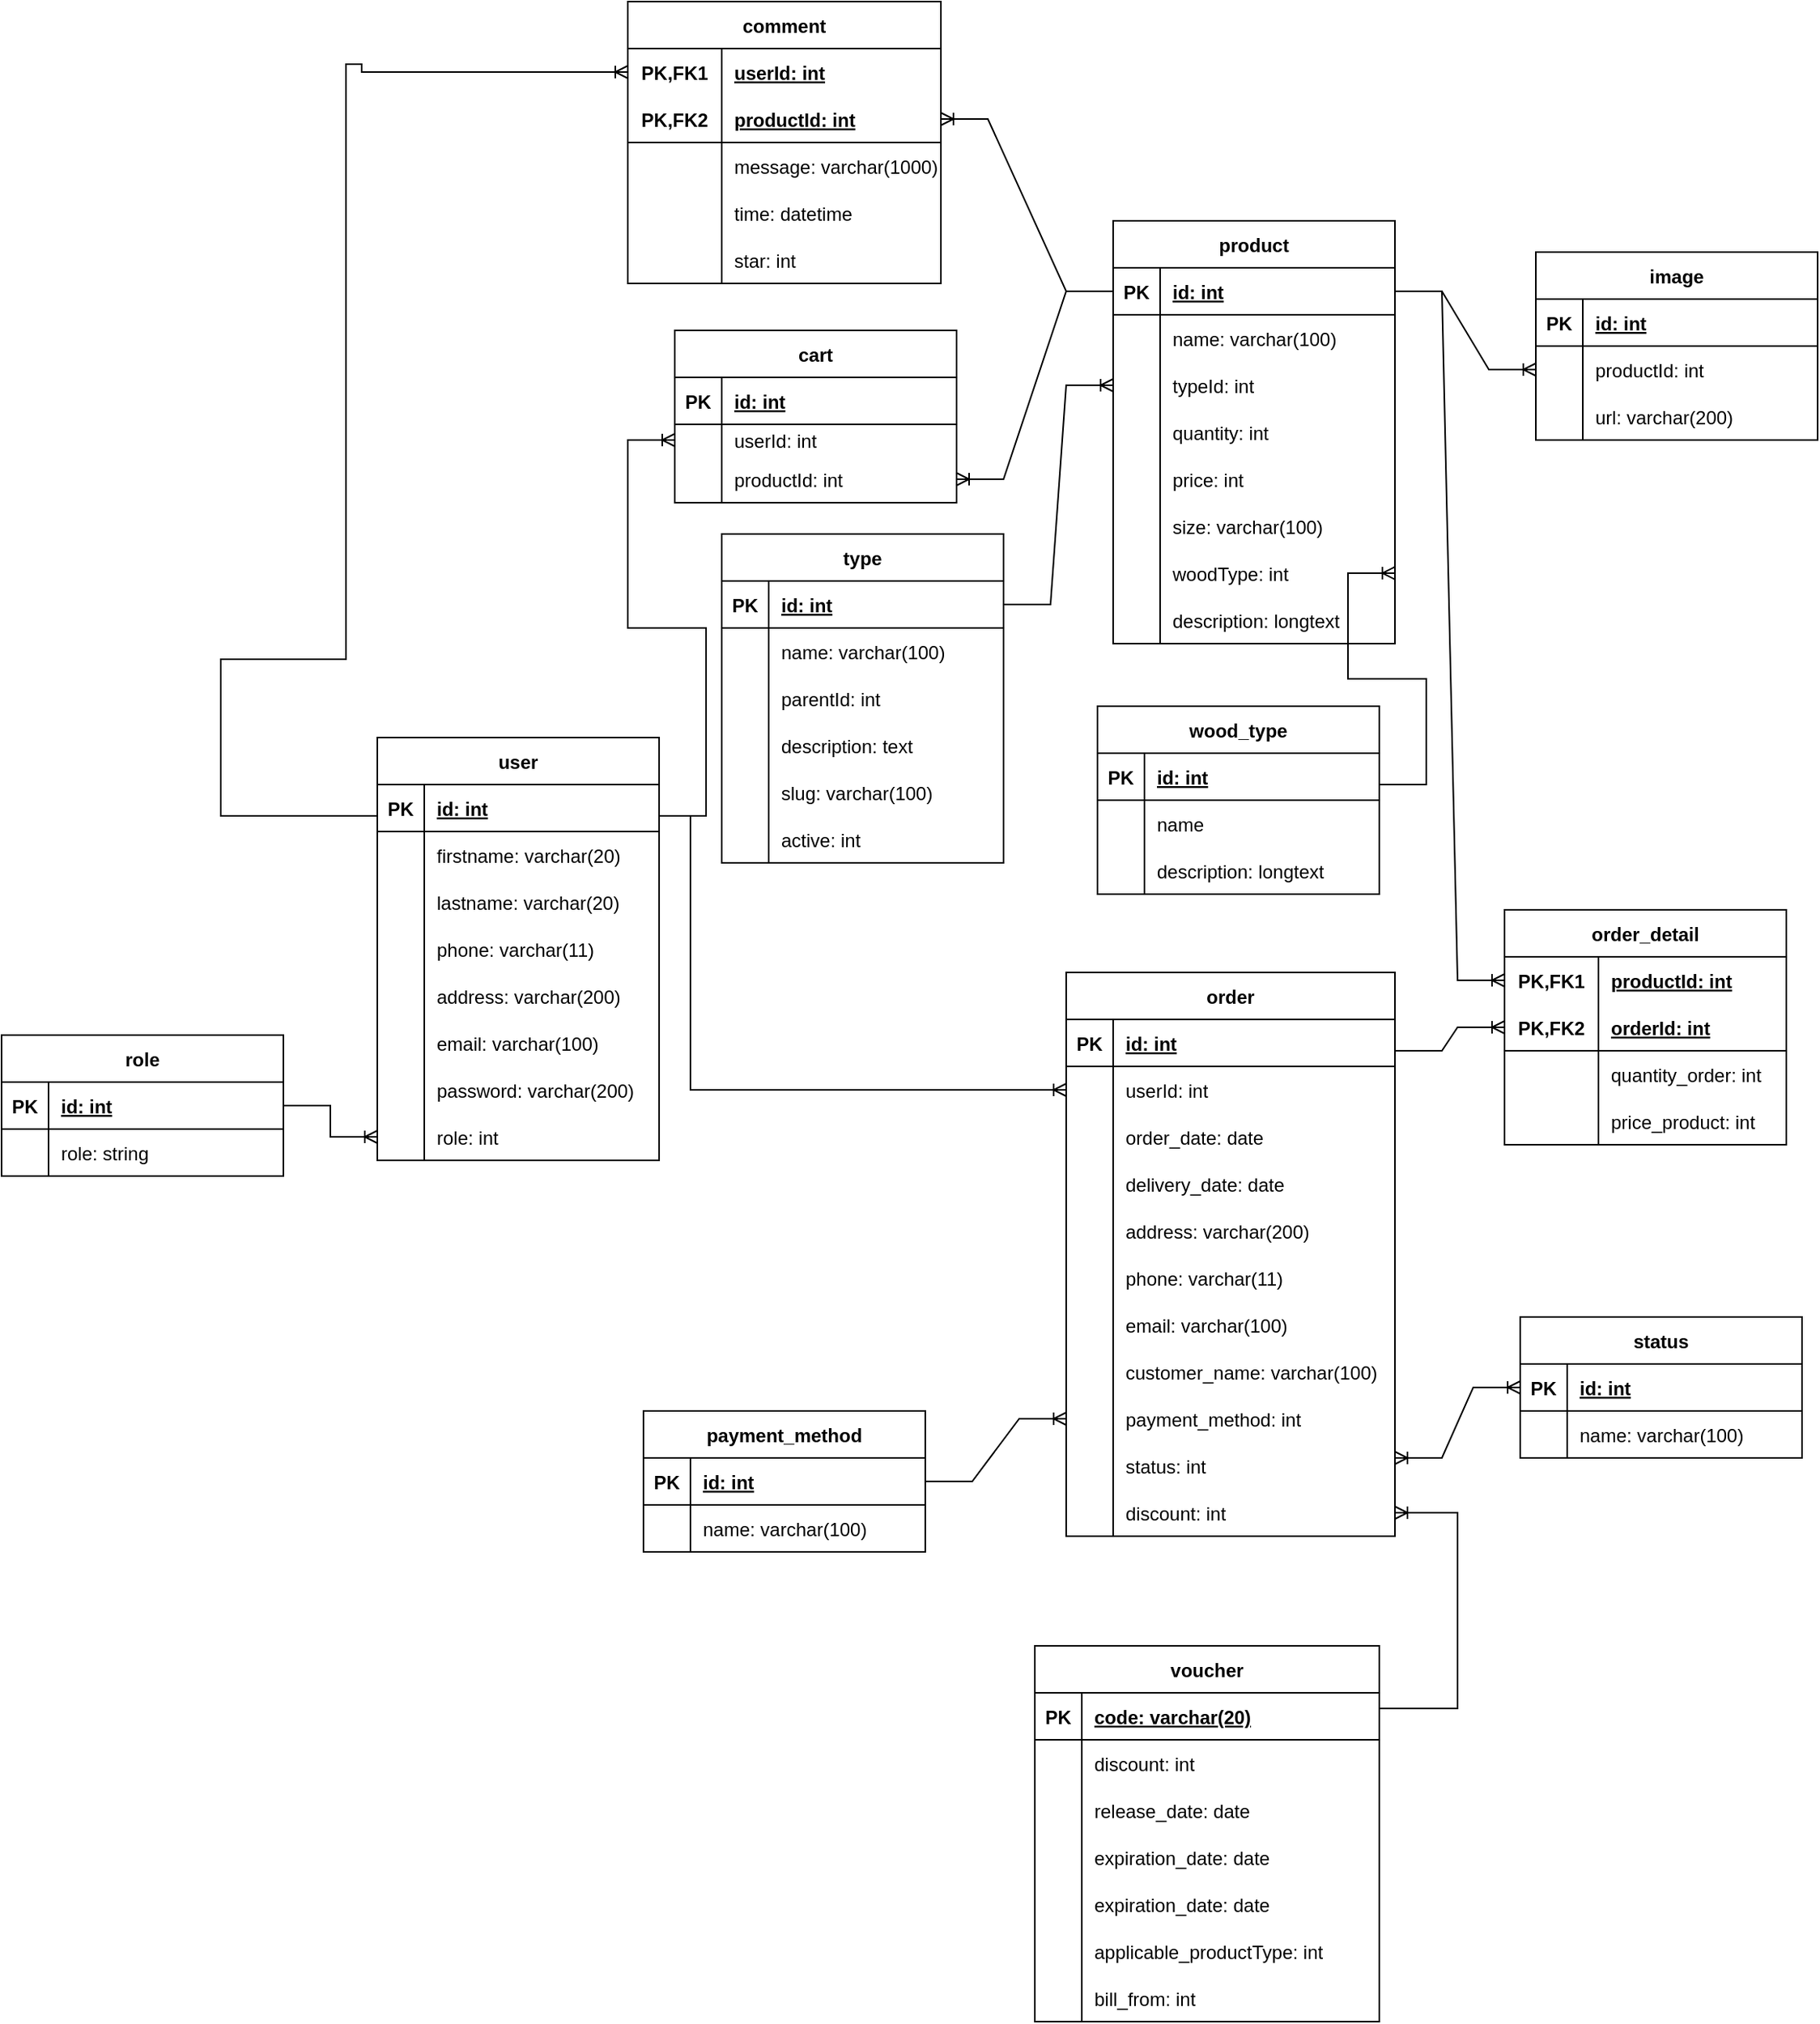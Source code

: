 <mxfile version="20.8.23" type="device"><diagram id="R2lEEEUBdFMjLlhIrx00" name="Page-1"><mxGraphModel dx="2463" dy="1785" grid="1" gridSize="10" guides="1" tooltips="1" connect="1" arrows="1" fold="1" page="1" pageScale="1" pageWidth="850" pageHeight="1100" math="0" shadow="0" extFonts="Permanent Marker^https://fonts.googleapis.com/css?family=Permanent+Marker"><root><mxCell id="0"/><mxCell id="1" parent="0"/><mxCell id="9HlwL4cCfbYMPj2jL02L-39" value="product" style="shape=table;startSize=30;container=1;collapsible=1;childLayout=tableLayout;fixedRows=1;rowLines=0;fontStyle=1;align=center;resizeLast=1;" parent="1" vertex="1"><mxGeometry x="370" y="-170" width="180" height="270" as="geometry"/></mxCell><mxCell id="9HlwL4cCfbYMPj2jL02L-40" value="" style="shape=tableRow;horizontal=0;startSize=0;swimlaneHead=0;swimlaneBody=0;fillColor=none;collapsible=0;dropTarget=0;points=[[0,0.5],[1,0.5]];portConstraint=eastwest;top=0;left=0;right=0;bottom=1;" parent="9HlwL4cCfbYMPj2jL02L-39" vertex="1"><mxGeometry y="30" width="180" height="30" as="geometry"/></mxCell><mxCell id="9HlwL4cCfbYMPj2jL02L-41" value="PK" style="shape=partialRectangle;connectable=0;fillColor=none;top=0;left=0;bottom=0;right=0;fontStyle=1;overflow=hidden;" parent="9HlwL4cCfbYMPj2jL02L-40" vertex="1"><mxGeometry width="30" height="30" as="geometry"><mxRectangle width="30" height="30" as="alternateBounds"/></mxGeometry></mxCell><mxCell id="9HlwL4cCfbYMPj2jL02L-42" value="id: int" style="shape=partialRectangle;connectable=0;fillColor=none;top=0;left=0;bottom=0;right=0;align=left;spacingLeft=6;fontStyle=5;overflow=hidden;" parent="9HlwL4cCfbYMPj2jL02L-40" vertex="1"><mxGeometry x="30" width="150" height="30" as="geometry"><mxRectangle width="150" height="30" as="alternateBounds"/></mxGeometry></mxCell><mxCell id="9HlwL4cCfbYMPj2jL02L-43" value="" style="shape=tableRow;horizontal=0;startSize=0;swimlaneHead=0;swimlaneBody=0;fillColor=none;collapsible=0;dropTarget=0;points=[[0,0.5],[1,0.5]];portConstraint=eastwest;top=0;left=0;right=0;bottom=0;" parent="9HlwL4cCfbYMPj2jL02L-39" vertex="1"><mxGeometry y="60" width="180" height="30" as="geometry"/></mxCell><mxCell id="9HlwL4cCfbYMPj2jL02L-44" value="" style="shape=partialRectangle;connectable=0;fillColor=none;top=0;left=0;bottom=0;right=0;editable=1;overflow=hidden;" parent="9HlwL4cCfbYMPj2jL02L-43" vertex="1"><mxGeometry width="30" height="30" as="geometry"><mxRectangle width="30" height="30" as="alternateBounds"/></mxGeometry></mxCell><mxCell id="9HlwL4cCfbYMPj2jL02L-45" value="name: varchar(100)" style="shape=partialRectangle;connectable=0;fillColor=none;top=0;left=0;bottom=0;right=0;align=left;spacingLeft=6;overflow=hidden;" parent="9HlwL4cCfbYMPj2jL02L-43" vertex="1"><mxGeometry x="30" width="150" height="30" as="geometry"><mxRectangle width="150" height="30" as="alternateBounds"/></mxGeometry></mxCell><mxCell id="9HlwL4cCfbYMPj2jL02L-46" value="" style="shape=tableRow;horizontal=0;startSize=0;swimlaneHead=0;swimlaneBody=0;fillColor=none;collapsible=0;dropTarget=0;points=[[0,0.5],[1,0.5]];portConstraint=eastwest;top=0;left=0;right=0;bottom=0;" parent="9HlwL4cCfbYMPj2jL02L-39" vertex="1"><mxGeometry y="90" width="180" height="30" as="geometry"/></mxCell><mxCell id="9HlwL4cCfbYMPj2jL02L-47" value="" style="shape=partialRectangle;connectable=0;fillColor=none;top=0;left=0;bottom=0;right=0;editable=1;overflow=hidden;" parent="9HlwL4cCfbYMPj2jL02L-46" vertex="1"><mxGeometry width="30" height="30" as="geometry"><mxRectangle width="30" height="30" as="alternateBounds"/></mxGeometry></mxCell><mxCell id="9HlwL4cCfbYMPj2jL02L-48" value="typeId: int" style="shape=partialRectangle;connectable=0;fillColor=none;top=0;left=0;bottom=0;right=0;align=left;spacingLeft=6;overflow=hidden;" parent="9HlwL4cCfbYMPj2jL02L-46" vertex="1"><mxGeometry x="30" width="150" height="30" as="geometry"><mxRectangle width="150" height="30" as="alternateBounds"/></mxGeometry></mxCell><mxCell id="9HlwL4cCfbYMPj2jL02L-49" value="" style="shape=tableRow;horizontal=0;startSize=0;swimlaneHead=0;swimlaneBody=0;fillColor=none;collapsible=0;dropTarget=0;points=[[0,0.5],[1,0.5]];portConstraint=eastwest;top=0;left=0;right=0;bottom=0;" parent="9HlwL4cCfbYMPj2jL02L-39" vertex="1"><mxGeometry y="120" width="180" height="30" as="geometry"/></mxCell><mxCell id="9HlwL4cCfbYMPj2jL02L-50" value="" style="shape=partialRectangle;connectable=0;fillColor=none;top=0;left=0;bottom=0;right=0;editable=1;overflow=hidden;" parent="9HlwL4cCfbYMPj2jL02L-49" vertex="1"><mxGeometry width="30" height="30" as="geometry"><mxRectangle width="30" height="30" as="alternateBounds"/></mxGeometry></mxCell><mxCell id="9HlwL4cCfbYMPj2jL02L-51" value="quantity: int" style="shape=partialRectangle;connectable=0;fillColor=none;top=0;left=0;bottom=0;right=0;align=left;spacingLeft=6;overflow=hidden;" parent="9HlwL4cCfbYMPj2jL02L-49" vertex="1"><mxGeometry x="30" width="150" height="30" as="geometry"><mxRectangle width="150" height="30" as="alternateBounds"/></mxGeometry></mxCell><mxCell id="9HlwL4cCfbYMPj2jL02L-53" value="" style="shape=tableRow;horizontal=0;startSize=0;swimlaneHead=0;swimlaneBody=0;fillColor=none;collapsible=0;dropTarget=0;points=[[0,0.5],[1,0.5]];portConstraint=eastwest;top=0;left=0;right=0;bottom=0;" parent="9HlwL4cCfbYMPj2jL02L-39" vertex="1"><mxGeometry y="150" width="180" height="30" as="geometry"/></mxCell><mxCell id="9HlwL4cCfbYMPj2jL02L-54" value="" style="shape=partialRectangle;connectable=0;fillColor=none;top=0;left=0;bottom=0;right=0;editable=1;overflow=hidden;" parent="9HlwL4cCfbYMPj2jL02L-53" vertex="1"><mxGeometry width="30" height="30" as="geometry"><mxRectangle width="30" height="30" as="alternateBounds"/></mxGeometry></mxCell><mxCell id="9HlwL4cCfbYMPj2jL02L-55" value="price: int" style="shape=partialRectangle;connectable=0;fillColor=none;top=0;left=0;bottom=0;right=0;align=left;spacingLeft=6;overflow=hidden;" parent="9HlwL4cCfbYMPj2jL02L-53" vertex="1"><mxGeometry x="30" width="150" height="30" as="geometry"><mxRectangle width="150" height="30" as="alternateBounds"/></mxGeometry></mxCell><mxCell id="9HlwL4cCfbYMPj2jL02L-57" value="" style="shape=tableRow;horizontal=0;startSize=0;swimlaneHead=0;swimlaneBody=0;fillColor=none;collapsible=0;dropTarget=0;points=[[0,0.5],[1,0.5]];portConstraint=eastwest;top=0;left=0;right=0;bottom=0;" parent="9HlwL4cCfbYMPj2jL02L-39" vertex="1"><mxGeometry y="180" width="180" height="30" as="geometry"/></mxCell><mxCell id="9HlwL4cCfbYMPj2jL02L-58" value="" style="shape=partialRectangle;connectable=0;fillColor=none;top=0;left=0;bottom=0;right=0;editable=1;overflow=hidden;" parent="9HlwL4cCfbYMPj2jL02L-57" vertex="1"><mxGeometry width="30" height="30" as="geometry"><mxRectangle width="30" height="30" as="alternateBounds"/></mxGeometry></mxCell><mxCell id="9HlwL4cCfbYMPj2jL02L-59" value="size: varchar(100)" style="shape=partialRectangle;connectable=0;fillColor=none;top=0;left=0;bottom=0;right=0;align=left;spacingLeft=6;overflow=hidden;" parent="9HlwL4cCfbYMPj2jL02L-57" vertex="1"><mxGeometry x="30" width="150" height="30" as="geometry"><mxRectangle width="150" height="30" as="alternateBounds"/></mxGeometry></mxCell><mxCell id="DyZHAPI6JJ1fmn2J3S_Y-50" value="" style="shape=tableRow;horizontal=0;startSize=0;swimlaneHead=0;swimlaneBody=0;fillColor=none;collapsible=0;dropTarget=0;points=[[0,0.5],[1,0.5]];portConstraint=eastwest;top=0;left=0;right=0;bottom=0;" vertex="1" parent="9HlwL4cCfbYMPj2jL02L-39"><mxGeometry y="210" width="180" height="30" as="geometry"/></mxCell><mxCell id="DyZHAPI6JJ1fmn2J3S_Y-51" value="" style="shape=partialRectangle;connectable=0;fillColor=none;top=0;left=0;bottom=0;right=0;editable=1;overflow=hidden;" vertex="1" parent="DyZHAPI6JJ1fmn2J3S_Y-50"><mxGeometry width="30" height="30" as="geometry"><mxRectangle width="30" height="30" as="alternateBounds"/></mxGeometry></mxCell><mxCell id="DyZHAPI6JJ1fmn2J3S_Y-52" value="woodType: int" style="shape=partialRectangle;connectable=0;fillColor=none;top=0;left=0;bottom=0;right=0;align=left;spacingLeft=6;overflow=hidden;" vertex="1" parent="DyZHAPI6JJ1fmn2J3S_Y-50"><mxGeometry x="30" width="150" height="30" as="geometry"><mxRectangle width="150" height="30" as="alternateBounds"/></mxGeometry></mxCell><mxCell id="DyZHAPI6JJ1fmn2J3S_Y-54" value="" style="shape=tableRow;horizontal=0;startSize=0;swimlaneHead=0;swimlaneBody=0;fillColor=none;collapsible=0;dropTarget=0;points=[[0,0.5],[1,0.5]];portConstraint=eastwest;top=0;left=0;right=0;bottom=0;" vertex="1" parent="9HlwL4cCfbYMPj2jL02L-39"><mxGeometry y="240" width="180" height="30" as="geometry"/></mxCell><mxCell id="DyZHAPI6JJ1fmn2J3S_Y-55" value="" style="shape=partialRectangle;connectable=0;fillColor=none;top=0;left=0;bottom=0;right=0;editable=1;overflow=hidden;" vertex="1" parent="DyZHAPI6JJ1fmn2J3S_Y-54"><mxGeometry width="30" height="30" as="geometry"><mxRectangle width="30" height="30" as="alternateBounds"/></mxGeometry></mxCell><mxCell id="DyZHAPI6JJ1fmn2J3S_Y-56" value="description: longtext " style="shape=partialRectangle;connectable=0;fillColor=none;top=0;left=0;bottom=0;right=0;align=left;spacingLeft=6;overflow=hidden;" vertex="1" parent="DyZHAPI6JJ1fmn2J3S_Y-54"><mxGeometry x="30" width="150" height="30" as="geometry"><mxRectangle width="150" height="30" as="alternateBounds"/></mxGeometry></mxCell><mxCell id="9HlwL4cCfbYMPj2jL02L-73" value="image" style="shape=table;startSize=30;container=1;collapsible=1;childLayout=tableLayout;fixedRows=1;rowLines=0;fontStyle=1;align=center;resizeLast=1;" parent="1" vertex="1"><mxGeometry x="640" y="-150" width="180" height="120" as="geometry"/></mxCell><mxCell id="9HlwL4cCfbYMPj2jL02L-74" value="" style="shape=tableRow;horizontal=0;startSize=0;swimlaneHead=0;swimlaneBody=0;fillColor=none;collapsible=0;dropTarget=0;points=[[0,0.5],[1,0.5]];portConstraint=eastwest;top=0;left=0;right=0;bottom=1;" parent="9HlwL4cCfbYMPj2jL02L-73" vertex="1"><mxGeometry y="30" width="180" height="30" as="geometry"/></mxCell><mxCell id="9HlwL4cCfbYMPj2jL02L-75" value="PK" style="shape=partialRectangle;connectable=0;fillColor=none;top=0;left=0;bottom=0;right=0;fontStyle=1;overflow=hidden;" parent="9HlwL4cCfbYMPj2jL02L-74" vertex="1"><mxGeometry width="30" height="30" as="geometry"><mxRectangle width="30" height="30" as="alternateBounds"/></mxGeometry></mxCell><mxCell id="9HlwL4cCfbYMPj2jL02L-76" value="id: int" style="shape=partialRectangle;connectable=0;fillColor=none;top=0;left=0;bottom=0;right=0;align=left;spacingLeft=6;fontStyle=5;overflow=hidden;" parent="9HlwL4cCfbYMPj2jL02L-74" vertex="1"><mxGeometry x="30" width="150" height="30" as="geometry"><mxRectangle width="150" height="30" as="alternateBounds"/></mxGeometry></mxCell><mxCell id="9HlwL4cCfbYMPj2jL02L-77" value="" style="shape=tableRow;horizontal=0;startSize=0;swimlaneHead=0;swimlaneBody=0;fillColor=none;collapsible=0;dropTarget=0;points=[[0,0.5],[1,0.5]];portConstraint=eastwest;top=0;left=0;right=0;bottom=0;" parent="9HlwL4cCfbYMPj2jL02L-73" vertex="1"><mxGeometry y="60" width="180" height="30" as="geometry"/></mxCell><mxCell id="9HlwL4cCfbYMPj2jL02L-78" value="" style="shape=partialRectangle;connectable=0;fillColor=none;top=0;left=0;bottom=0;right=0;editable=1;overflow=hidden;" parent="9HlwL4cCfbYMPj2jL02L-77" vertex="1"><mxGeometry width="30" height="30" as="geometry"><mxRectangle width="30" height="30" as="alternateBounds"/></mxGeometry></mxCell><mxCell id="9HlwL4cCfbYMPj2jL02L-79" value="productId: int" style="shape=partialRectangle;connectable=0;fillColor=none;top=0;left=0;bottom=0;right=0;align=left;spacingLeft=6;overflow=hidden;" parent="9HlwL4cCfbYMPj2jL02L-77" vertex="1"><mxGeometry x="30" width="150" height="30" as="geometry"><mxRectangle width="150" height="30" as="alternateBounds"/></mxGeometry></mxCell><mxCell id="9HlwL4cCfbYMPj2jL02L-80" value="" style="shape=tableRow;horizontal=0;startSize=0;swimlaneHead=0;swimlaneBody=0;fillColor=none;collapsible=0;dropTarget=0;points=[[0,0.5],[1,0.5]];portConstraint=eastwest;top=0;left=0;right=0;bottom=0;" parent="9HlwL4cCfbYMPj2jL02L-73" vertex="1"><mxGeometry y="90" width="180" height="30" as="geometry"/></mxCell><mxCell id="9HlwL4cCfbYMPj2jL02L-81" value="" style="shape=partialRectangle;connectable=0;fillColor=none;top=0;left=0;bottom=0;right=0;editable=1;overflow=hidden;" parent="9HlwL4cCfbYMPj2jL02L-80" vertex="1"><mxGeometry width="30" height="30" as="geometry"><mxRectangle width="30" height="30" as="alternateBounds"/></mxGeometry></mxCell><mxCell id="9HlwL4cCfbYMPj2jL02L-82" value="url: varchar(200)" style="shape=partialRectangle;connectable=0;fillColor=none;top=0;left=0;bottom=0;right=0;align=left;spacingLeft=6;overflow=hidden;" parent="9HlwL4cCfbYMPj2jL02L-80" vertex="1"><mxGeometry x="30" width="150" height="30" as="geometry"><mxRectangle width="150" height="30" as="alternateBounds"/></mxGeometry></mxCell><mxCell id="9HlwL4cCfbYMPj2jL02L-99" value="order" style="shape=table;startSize=30;container=1;collapsible=1;childLayout=tableLayout;fixedRows=1;rowLines=0;fontStyle=1;align=center;resizeLast=1;" parent="1" vertex="1"><mxGeometry x="340" y="310" width="210" height="360" as="geometry"/></mxCell><mxCell id="9HlwL4cCfbYMPj2jL02L-100" value="" style="shape=tableRow;horizontal=0;startSize=0;swimlaneHead=0;swimlaneBody=0;fillColor=none;collapsible=0;dropTarget=0;points=[[0,0.5],[1,0.5]];portConstraint=eastwest;top=0;left=0;right=0;bottom=1;" parent="9HlwL4cCfbYMPj2jL02L-99" vertex="1"><mxGeometry y="30" width="210" height="30" as="geometry"/></mxCell><mxCell id="9HlwL4cCfbYMPj2jL02L-101" value="PK" style="shape=partialRectangle;connectable=0;fillColor=none;top=0;left=0;bottom=0;right=0;fontStyle=1;overflow=hidden;" parent="9HlwL4cCfbYMPj2jL02L-100" vertex="1"><mxGeometry width="30" height="30" as="geometry"><mxRectangle width="30" height="30" as="alternateBounds"/></mxGeometry></mxCell><mxCell id="9HlwL4cCfbYMPj2jL02L-102" value="id: int" style="shape=partialRectangle;connectable=0;fillColor=none;top=0;left=0;bottom=0;right=0;align=left;spacingLeft=6;fontStyle=5;overflow=hidden;" parent="9HlwL4cCfbYMPj2jL02L-100" vertex="1"><mxGeometry x="30" width="180" height="30" as="geometry"><mxRectangle width="180" height="30" as="alternateBounds"/></mxGeometry></mxCell><mxCell id="9HlwL4cCfbYMPj2jL02L-103" value="" style="shape=tableRow;horizontal=0;startSize=0;swimlaneHead=0;swimlaneBody=0;fillColor=none;collapsible=0;dropTarget=0;points=[[0,0.5],[1,0.5]];portConstraint=eastwest;top=0;left=0;right=0;bottom=0;" parent="9HlwL4cCfbYMPj2jL02L-99" vertex="1"><mxGeometry y="60" width="210" height="30" as="geometry"/></mxCell><mxCell id="9HlwL4cCfbYMPj2jL02L-104" value="" style="shape=partialRectangle;connectable=0;fillColor=none;top=0;left=0;bottom=0;right=0;editable=1;overflow=hidden;" parent="9HlwL4cCfbYMPj2jL02L-103" vertex="1"><mxGeometry width="30" height="30" as="geometry"><mxRectangle width="30" height="30" as="alternateBounds"/></mxGeometry></mxCell><mxCell id="9HlwL4cCfbYMPj2jL02L-105" value="userId: int" style="shape=partialRectangle;connectable=0;fillColor=none;top=0;left=0;bottom=0;right=0;align=left;spacingLeft=6;overflow=hidden;" parent="9HlwL4cCfbYMPj2jL02L-103" vertex="1"><mxGeometry x="30" width="180" height="30" as="geometry"><mxRectangle width="180" height="30" as="alternateBounds"/></mxGeometry></mxCell><mxCell id="9HlwL4cCfbYMPj2jL02L-106" value="" style="shape=tableRow;horizontal=0;startSize=0;swimlaneHead=0;swimlaneBody=0;fillColor=none;collapsible=0;dropTarget=0;points=[[0,0.5],[1,0.5]];portConstraint=eastwest;top=0;left=0;right=0;bottom=0;" parent="9HlwL4cCfbYMPj2jL02L-99" vertex="1"><mxGeometry y="90" width="210" height="30" as="geometry"/></mxCell><mxCell id="9HlwL4cCfbYMPj2jL02L-107" value="" style="shape=partialRectangle;connectable=0;fillColor=none;top=0;left=0;bottom=0;right=0;editable=1;overflow=hidden;" parent="9HlwL4cCfbYMPj2jL02L-106" vertex="1"><mxGeometry width="30" height="30" as="geometry"><mxRectangle width="30" height="30" as="alternateBounds"/></mxGeometry></mxCell><mxCell id="9HlwL4cCfbYMPj2jL02L-108" value="order_date: date" style="shape=partialRectangle;connectable=0;fillColor=none;top=0;left=0;bottom=0;right=0;align=left;spacingLeft=6;overflow=hidden;" parent="9HlwL4cCfbYMPj2jL02L-106" vertex="1"><mxGeometry x="30" width="180" height="30" as="geometry"><mxRectangle width="180" height="30" as="alternateBounds"/></mxGeometry></mxCell><mxCell id="9HlwL4cCfbYMPj2jL02L-109" value="" style="shape=tableRow;horizontal=0;startSize=0;swimlaneHead=0;swimlaneBody=0;fillColor=none;collapsible=0;dropTarget=0;points=[[0,0.5],[1,0.5]];portConstraint=eastwest;top=0;left=0;right=0;bottom=0;" parent="9HlwL4cCfbYMPj2jL02L-99" vertex="1"><mxGeometry y="120" width="210" height="30" as="geometry"/></mxCell><mxCell id="9HlwL4cCfbYMPj2jL02L-110" value="" style="shape=partialRectangle;connectable=0;fillColor=none;top=0;left=0;bottom=0;right=0;editable=1;overflow=hidden;" parent="9HlwL4cCfbYMPj2jL02L-109" vertex="1"><mxGeometry width="30" height="30" as="geometry"><mxRectangle width="30" height="30" as="alternateBounds"/></mxGeometry></mxCell><mxCell id="9HlwL4cCfbYMPj2jL02L-111" value="delivery_date: date" style="shape=partialRectangle;connectable=0;fillColor=none;top=0;left=0;bottom=0;right=0;align=left;spacingLeft=6;overflow=hidden;" parent="9HlwL4cCfbYMPj2jL02L-109" vertex="1"><mxGeometry x="30" width="180" height="30" as="geometry"><mxRectangle width="180" height="30" as="alternateBounds"/></mxGeometry></mxCell><mxCell id="9HlwL4cCfbYMPj2jL02L-113" value="" style="shape=tableRow;horizontal=0;startSize=0;swimlaneHead=0;swimlaneBody=0;fillColor=none;collapsible=0;dropTarget=0;points=[[0,0.5],[1,0.5]];portConstraint=eastwest;top=0;left=0;right=0;bottom=0;" parent="9HlwL4cCfbYMPj2jL02L-99" vertex="1"><mxGeometry y="150" width="210" height="30" as="geometry"/></mxCell><mxCell id="9HlwL4cCfbYMPj2jL02L-114" value="" style="shape=partialRectangle;connectable=0;fillColor=none;top=0;left=0;bottom=0;right=0;editable=1;overflow=hidden;" parent="9HlwL4cCfbYMPj2jL02L-113" vertex="1"><mxGeometry width="30" height="30" as="geometry"><mxRectangle width="30" height="30" as="alternateBounds"/></mxGeometry></mxCell><mxCell id="9HlwL4cCfbYMPj2jL02L-115" value="address: varchar(200)" style="shape=partialRectangle;connectable=0;fillColor=none;top=0;left=0;bottom=0;right=0;align=left;spacingLeft=6;overflow=hidden;" parent="9HlwL4cCfbYMPj2jL02L-113" vertex="1"><mxGeometry x="30" width="180" height="30" as="geometry"><mxRectangle width="180" height="30" as="alternateBounds"/></mxGeometry></mxCell><mxCell id="9HlwL4cCfbYMPj2jL02L-117" value="" style="shape=tableRow;horizontal=0;startSize=0;swimlaneHead=0;swimlaneBody=0;fillColor=none;collapsible=0;dropTarget=0;points=[[0,0.5],[1,0.5]];portConstraint=eastwest;top=0;left=0;right=0;bottom=0;" parent="9HlwL4cCfbYMPj2jL02L-99" vertex="1"><mxGeometry y="180" width="210" height="30" as="geometry"/></mxCell><mxCell id="9HlwL4cCfbYMPj2jL02L-118" value="" style="shape=partialRectangle;connectable=0;fillColor=none;top=0;left=0;bottom=0;right=0;editable=1;overflow=hidden;" parent="9HlwL4cCfbYMPj2jL02L-117" vertex="1"><mxGeometry width="30" height="30" as="geometry"><mxRectangle width="30" height="30" as="alternateBounds"/></mxGeometry></mxCell><mxCell id="9HlwL4cCfbYMPj2jL02L-119" value="phone: varchar(11)" style="shape=partialRectangle;connectable=0;fillColor=none;top=0;left=0;bottom=0;right=0;align=left;spacingLeft=6;overflow=hidden;" parent="9HlwL4cCfbYMPj2jL02L-117" vertex="1"><mxGeometry x="30" width="180" height="30" as="geometry"><mxRectangle width="180" height="30" as="alternateBounds"/></mxGeometry></mxCell><mxCell id="9HlwL4cCfbYMPj2jL02L-125" value="" style="shape=tableRow;horizontal=0;startSize=0;swimlaneHead=0;swimlaneBody=0;fillColor=none;collapsible=0;dropTarget=0;points=[[0,0.5],[1,0.5]];portConstraint=eastwest;top=0;left=0;right=0;bottom=0;" parent="9HlwL4cCfbYMPj2jL02L-99" vertex="1"><mxGeometry y="210" width="210" height="30" as="geometry"/></mxCell><mxCell id="9HlwL4cCfbYMPj2jL02L-126" value="" style="shape=partialRectangle;connectable=0;fillColor=none;top=0;left=0;bottom=0;right=0;editable=1;overflow=hidden;" parent="9HlwL4cCfbYMPj2jL02L-125" vertex="1"><mxGeometry width="30" height="30" as="geometry"><mxRectangle width="30" height="30" as="alternateBounds"/></mxGeometry></mxCell><mxCell id="9HlwL4cCfbYMPj2jL02L-127" value="email: varchar(100)" style="shape=partialRectangle;connectable=0;fillColor=none;top=0;left=0;bottom=0;right=0;align=left;spacingLeft=6;overflow=hidden;" parent="9HlwL4cCfbYMPj2jL02L-125" vertex="1"><mxGeometry x="30" width="180" height="30" as="geometry"><mxRectangle width="180" height="30" as="alternateBounds"/></mxGeometry></mxCell><mxCell id="9HlwL4cCfbYMPj2jL02L-129" value="" style="shape=tableRow;horizontal=0;startSize=0;swimlaneHead=0;swimlaneBody=0;fillColor=none;collapsible=0;dropTarget=0;points=[[0,0.5],[1,0.5]];portConstraint=eastwest;top=0;left=0;right=0;bottom=0;" parent="9HlwL4cCfbYMPj2jL02L-99" vertex="1"><mxGeometry y="240" width="210" height="30" as="geometry"/></mxCell><mxCell id="9HlwL4cCfbYMPj2jL02L-130" value="" style="shape=partialRectangle;connectable=0;fillColor=none;top=0;left=0;bottom=0;right=0;editable=1;overflow=hidden;" parent="9HlwL4cCfbYMPj2jL02L-129" vertex="1"><mxGeometry width="30" height="30" as="geometry"><mxRectangle width="30" height="30" as="alternateBounds"/></mxGeometry></mxCell><mxCell id="9HlwL4cCfbYMPj2jL02L-131" value="customer_name: varchar(100)" style="shape=partialRectangle;connectable=0;fillColor=none;top=0;left=0;bottom=0;right=0;align=left;spacingLeft=6;overflow=hidden;" parent="9HlwL4cCfbYMPj2jL02L-129" vertex="1"><mxGeometry x="30" width="180" height="30" as="geometry"><mxRectangle width="180" height="30" as="alternateBounds"/></mxGeometry></mxCell><mxCell id="9HlwL4cCfbYMPj2jL02L-133" value="" style="shape=tableRow;horizontal=0;startSize=0;swimlaneHead=0;swimlaneBody=0;fillColor=none;collapsible=0;dropTarget=0;points=[[0,0.5],[1,0.5]];portConstraint=eastwest;top=0;left=0;right=0;bottom=0;" parent="9HlwL4cCfbYMPj2jL02L-99" vertex="1"><mxGeometry y="270" width="210" height="30" as="geometry"/></mxCell><mxCell id="9HlwL4cCfbYMPj2jL02L-134" value="" style="shape=partialRectangle;connectable=0;fillColor=none;top=0;left=0;bottom=0;right=0;editable=1;overflow=hidden;" parent="9HlwL4cCfbYMPj2jL02L-133" vertex="1"><mxGeometry width="30" height="30" as="geometry"><mxRectangle width="30" height="30" as="alternateBounds"/></mxGeometry></mxCell><mxCell id="9HlwL4cCfbYMPj2jL02L-135" value="payment_method: int" style="shape=partialRectangle;connectable=0;fillColor=none;top=0;left=0;bottom=0;right=0;align=left;spacingLeft=6;overflow=hidden;" parent="9HlwL4cCfbYMPj2jL02L-133" vertex="1"><mxGeometry x="30" width="180" height="30" as="geometry"><mxRectangle width="180" height="30" as="alternateBounds"/></mxGeometry></mxCell><mxCell id="9HlwL4cCfbYMPj2jL02L-193" value="" style="shape=tableRow;horizontal=0;startSize=0;swimlaneHead=0;swimlaneBody=0;fillColor=none;collapsible=0;dropTarget=0;points=[[0,0.5],[1,0.5]];portConstraint=eastwest;top=0;left=0;right=0;bottom=0;" parent="9HlwL4cCfbYMPj2jL02L-99" vertex="1"><mxGeometry y="300" width="210" height="30" as="geometry"/></mxCell><mxCell id="9HlwL4cCfbYMPj2jL02L-194" value="" style="shape=partialRectangle;connectable=0;fillColor=none;top=0;left=0;bottom=0;right=0;editable=1;overflow=hidden;" parent="9HlwL4cCfbYMPj2jL02L-193" vertex="1"><mxGeometry width="30" height="30" as="geometry"><mxRectangle width="30" height="30" as="alternateBounds"/></mxGeometry></mxCell><mxCell id="9HlwL4cCfbYMPj2jL02L-195" value="status: int" style="shape=partialRectangle;connectable=0;fillColor=none;top=0;left=0;bottom=0;right=0;align=left;spacingLeft=6;overflow=hidden;" parent="9HlwL4cCfbYMPj2jL02L-193" vertex="1"><mxGeometry x="30" width="180" height="30" as="geometry"><mxRectangle width="180" height="30" as="alternateBounds"/></mxGeometry></mxCell><mxCell id="9HlwL4cCfbYMPj2jL02L-278" value="" style="shape=tableRow;horizontal=0;startSize=0;swimlaneHead=0;swimlaneBody=0;fillColor=none;collapsible=0;dropTarget=0;points=[[0,0.5],[1,0.5]];portConstraint=eastwest;top=0;left=0;right=0;bottom=0;" parent="9HlwL4cCfbYMPj2jL02L-99" vertex="1"><mxGeometry y="330" width="210" height="30" as="geometry"/></mxCell><mxCell id="9HlwL4cCfbYMPj2jL02L-279" value="" style="shape=partialRectangle;connectable=0;fillColor=none;top=0;left=0;bottom=0;right=0;editable=1;overflow=hidden;" parent="9HlwL4cCfbYMPj2jL02L-278" vertex="1"><mxGeometry width="30" height="30" as="geometry"><mxRectangle width="30" height="30" as="alternateBounds"/></mxGeometry></mxCell><mxCell id="9HlwL4cCfbYMPj2jL02L-280" value="discount: int" style="shape=partialRectangle;connectable=0;fillColor=none;top=0;left=0;bottom=0;right=0;align=left;spacingLeft=6;overflow=hidden;" parent="9HlwL4cCfbYMPj2jL02L-278" vertex="1"><mxGeometry x="30" width="180" height="30" as="geometry"><mxRectangle width="180" height="30" as="alternateBounds"/></mxGeometry></mxCell><mxCell id="9HlwL4cCfbYMPj2jL02L-149" value="order_detail" style="shape=table;startSize=30;container=1;collapsible=1;childLayout=tableLayout;fixedRows=1;rowLines=0;fontStyle=1;align=center;resizeLast=1;" parent="1" vertex="1"><mxGeometry x="620" y="270" width="180" height="150" as="geometry"/></mxCell><mxCell id="9HlwL4cCfbYMPj2jL02L-150" value="" style="shape=tableRow;horizontal=0;startSize=0;swimlaneHead=0;swimlaneBody=0;fillColor=none;collapsible=0;dropTarget=0;points=[[0,0.5],[1,0.5]];portConstraint=eastwest;top=0;left=0;right=0;bottom=0;" parent="9HlwL4cCfbYMPj2jL02L-149" vertex="1"><mxGeometry y="30" width="180" height="30" as="geometry"/></mxCell><mxCell id="9HlwL4cCfbYMPj2jL02L-151" value="PK,FK1" style="shape=partialRectangle;connectable=0;fillColor=none;top=0;left=0;bottom=0;right=0;fontStyle=1;overflow=hidden;" parent="9HlwL4cCfbYMPj2jL02L-150" vertex="1"><mxGeometry width="60" height="30" as="geometry"><mxRectangle width="60" height="30" as="alternateBounds"/></mxGeometry></mxCell><mxCell id="9HlwL4cCfbYMPj2jL02L-152" value="productId: int" style="shape=partialRectangle;connectable=0;fillColor=none;top=0;left=0;bottom=0;right=0;align=left;spacingLeft=6;fontStyle=5;overflow=hidden;" parent="9HlwL4cCfbYMPj2jL02L-150" vertex="1"><mxGeometry x="60" width="120" height="30" as="geometry"><mxRectangle width="120" height="30" as="alternateBounds"/></mxGeometry></mxCell><mxCell id="9HlwL4cCfbYMPj2jL02L-153" value="" style="shape=tableRow;horizontal=0;startSize=0;swimlaneHead=0;swimlaneBody=0;fillColor=none;collapsible=0;dropTarget=0;points=[[0,0.5],[1,0.5]];portConstraint=eastwest;top=0;left=0;right=0;bottom=1;" parent="9HlwL4cCfbYMPj2jL02L-149" vertex="1"><mxGeometry y="60" width="180" height="30" as="geometry"/></mxCell><mxCell id="9HlwL4cCfbYMPj2jL02L-154" value="PK,FK2" style="shape=partialRectangle;connectable=0;fillColor=none;top=0;left=0;bottom=0;right=0;fontStyle=1;overflow=hidden;" parent="9HlwL4cCfbYMPj2jL02L-153" vertex="1"><mxGeometry width="60" height="30" as="geometry"><mxRectangle width="60" height="30" as="alternateBounds"/></mxGeometry></mxCell><mxCell id="9HlwL4cCfbYMPj2jL02L-155" value="orderId: int" style="shape=partialRectangle;connectable=0;fillColor=none;top=0;left=0;bottom=0;right=0;align=left;spacingLeft=6;fontStyle=5;overflow=hidden;" parent="9HlwL4cCfbYMPj2jL02L-153" vertex="1"><mxGeometry x="60" width="120" height="30" as="geometry"><mxRectangle width="120" height="30" as="alternateBounds"/></mxGeometry></mxCell><mxCell id="9HlwL4cCfbYMPj2jL02L-156" value="" style="shape=tableRow;horizontal=0;startSize=0;swimlaneHead=0;swimlaneBody=0;fillColor=none;collapsible=0;dropTarget=0;points=[[0,0.5],[1,0.5]];portConstraint=eastwest;top=0;left=0;right=0;bottom=0;" parent="9HlwL4cCfbYMPj2jL02L-149" vertex="1"><mxGeometry y="90" width="180" height="30" as="geometry"/></mxCell><mxCell id="9HlwL4cCfbYMPj2jL02L-157" value="" style="shape=partialRectangle;connectable=0;fillColor=none;top=0;left=0;bottom=0;right=0;editable=1;overflow=hidden;" parent="9HlwL4cCfbYMPj2jL02L-156" vertex="1"><mxGeometry width="60" height="30" as="geometry"><mxRectangle width="60" height="30" as="alternateBounds"/></mxGeometry></mxCell><mxCell id="9HlwL4cCfbYMPj2jL02L-158" value="quantity_order: int" style="shape=partialRectangle;connectable=0;fillColor=none;top=0;left=0;bottom=0;right=0;align=left;spacingLeft=6;overflow=hidden;" parent="9HlwL4cCfbYMPj2jL02L-156" vertex="1"><mxGeometry x="60" width="120" height="30" as="geometry"><mxRectangle width="120" height="30" as="alternateBounds"/></mxGeometry></mxCell><mxCell id="9HlwL4cCfbYMPj2jL02L-159" value="" style="shape=tableRow;horizontal=0;startSize=0;swimlaneHead=0;swimlaneBody=0;fillColor=none;collapsible=0;dropTarget=0;points=[[0,0.5],[1,0.5]];portConstraint=eastwest;top=0;left=0;right=0;bottom=0;" parent="9HlwL4cCfbYMPj2jL02L-149" vertex="1"><mxGeometry y="120" width="180" height="30" as="geometry"/></mxCell><mxCell id="9HlwL4cCfbYMPj2jL02L-160" value="" style="shape=partialRectangle;connectable=0;fillColor=none;top=0;left=0;bottom=0;right=0;editable=1;overflow=hidden;" parent="9HlwL4cCfbYMPj2jL02L-159" vertex="1"><mxGeometry width="60" height="30" as="geometry"><mxRectangle width="60" height="30" as="alternateBounds"/></mxGeometry></mxCell><mxCell id="9HlwL4cCfbYMPj2jL02L-161" value="price_product: int" style="shape=partialRectangle;connectable=0;fillColor=none;top=0;left=0;bottom=0;right=0;align=left;spacingLeft=6;overflow=hidden;" parent="9HlwL4cCfbYMPj2jL02L-159" vertex="1"><mxGeometry x="60" width="120" height="30" as="geometry"><mxRectangle width="120" height="30" as="alternateBounds"/></mxGeometry></mxCell><mxCell id="9HlwL4cCfbYMPj2jL02L-162" value="payment_method" style="shape=table;startSize=30;container=1;collapsible=1;childLayout=tableLayout;fixedRows=1;rowLines=0;fontStyle=1;align=center;resizeLast=1;" parent="1" vertex="1"><mxGeometry x="70" y="590" width="180" height="90" as="geometry"/></mxCell><mxCell id="9HlwL4cCfbYMPj2jL02L-163" value="" style="shape=tableRow;horizontal=0;startSize=0;swimlaneHead=0;swimlaneBody=0;fillColor=none;collapsible=0;dropTarget=0;points=[[0,0.5],[1,0.5]];portConstraint=eastwest;top=0;left=0;right=0;bottom=1;" parent="9HlwL4cCfbYMPj2jL02L-162" vertex="1"><mxGeometry y="30" width="180" height="30" as="geometry"/></mxCell><mxCell id="9HlwL4cCfbYMPj2jL02L-164" value="PK" style="shape=partialRectangle;connectable=0;fillColor=none;top=0;left=0;bottom=0;right=0;fontStyle=1;overflow=hidden;" parent="9HlwL4cCfbYMPj2jL02L-163" vertex="1"><mxGeometry width="30" height="30" as="geometry"><mxRectangle width="30" height="30" as="alternateBounds"/></mxGeometry></mxCell><mxCell id="9HlwL4cCfbYMPj2jL02L-165" value="id: int" style="shape=partialRectangle;connectable=0;fillColor=none;top=0;left=0;bottom=0;right=0;align=left;spacingLeft=6;fontStyle=5;overflow=hidden;" parent="9HlwL4cCfbYMPj2jL02L-163" vertex="1"><mxGeometry x="30" width="150" height="30" as="geometry"><mxRectangle width="150" height="30" as="alternateBounds"/></mxGeometry></mxCell><mxCell id="9HlwL4cCfbYMPj2jL02L-166" value="" style="shape=tableRow;horizontal=0;startSize=0;swimlaneHead=0;swimlaneBody=0;fillColor=none;collapsible=0;dropTarget=0;points=[[0,0.5],[1,0.5]];portConstraint=eastwest;top=0;left=0;right=0;bottom=0;" parent="9HlwL4cCfbYMPj2jL02L-162" vertex="1"><mxGeometry y="60" width="180" height="30" as="geometry"/></mxCell><mxCell id="9HlwL4cCfbYMPj2jL02L-167" value="" style="shape=partialRectangle;connectable=0;fillColor=none;top=0;left=0;bottom=0;right=0;editable=1;overflow=hidden;" parent="9HlwL4cCfbYMPj2jL02L-166" vertex="1"><mxGeometry width="30" height="30" as="geometry"><mxRectangle width="30" height="30" as="alternateBounds"/></mxGeometry></mxCell><mxCell id="9HlwL4cCfbYMPj2jL02L-168" value="name: varchar(100) " style="shape=partialRectangle;connectable=0;fillColor=none;top=0;left=0;bottom=0;right=0;align=left;spacingLeft=6;overflow=hidden;" parent="9HlwL4cCfbYMPj2jL02L-166" vertex="1"><mxGeometry x="30" width="150" height="30" as="geometry"><mxRectangle width="150" height="30" as="alternateBounds"/></mxGeometry></mxCell><mxCell id="9HlwL4cCfbYMPj2jL02L-175" value="cart" style="shape=table;startSize=30;container=1;collapsible=1;childLayout=tableLayout;fixedRows=1;rowLines=0;fontStyle=1;align=center;resizeLast=1;" parent="1" vertex="1"><mxGeometry x="90" y="-100" width="180" height="110" as="geometry"/></mxCell><mxCell id="9HlwL4cCfbYMPj2jL02L-176" value="" style="shape=tableRow;horizontal=0;startSize=0;swimlaneHead=0;swimlaneBody=0;fillColor=none;collapsible=0;dropTarget=0;points=[[0,0.5],[1,0.5]];portConstraint=eastwest;top=0;left=0;right=0;bottom=1;" parent="9HlwL4cCfbYMPj2jL02L-175" vertex="1"><mxGeometry y="30" width="180" height="30" as="geometry"/></mxCell><mxCell id="9HlwL4cCfbYMPj2jL02L-177" value="PK" style="shape=partialRectangle;connectable=0;fillColor=none;top=0;left=0;bottom=0;right=0;fontStyle=1;overflow=hidden;" parent="9HlwL4cCfbYMPj2jL02L-176" vertex="1"><mxGeometry width="30" height="30" as="geometry"><mxRectangle width="30" height="30" as="alternateBounds"/></mxGeometry></mxCell><mxCell id="9HlwL4cCfbYMPj2jL02L-178" value="id: int" style="shape=partialRectangle;connectable=0;fillColor=none;top=0;left=0;bottom=0;right=0;align=left;spacingLeft=6;fontStyle=5;overflow=hidden;" parent="9HlwL4cCfbYMPj2jL02L-176" vertex="1"><mxGeometry x="30" width="150" height="30" as="geometry"><mxRectangle width="150" height="30" as="alternateBounds"/></mxGeometry></mxCell><mxCell id="9HlwL4cCfbYMPj2jL02L-179" value="" style="shape=tableRow;horizontal=0;startSize=0;swimlaneHead=0;swimlaneBody=0;fillColor=none;collapsible=0;dropTarget=0;points=[[0,0.5],[1,0.5]];portConstraint=eastwest;top=0;left=0;right=0;bottom=0;" parent="9HlwL4cCfbYMPj2jL02L-175" vertex="1"><mxGeometry y="60" width="180" height="20" as="geometry"/></mxCell><mxCell id="9HlwL4cCfbYMPj2jL02L-180" value="" style="shape=partialRectangle;connectable=0;fillColor=none;top=0;left=0;bottom=0;right=0;editable=1;overflow=hidden;" parent="9HlwL4cCfbYMPj2jL02L-179" vertex="1"><mxGeometry width="30" height="20" as="geometry"><mxRectangle width="30" height="20" as="alternateBounds"/></mxGeometry></mxCell><mxCell id="9HlwL4cCfbYMPj2jL02L-181" value="userId: int" style="shape=partialRectangle;connectable=0;fillColor=none;top=0;left=0;bottom=0;right=0;align=left;spacingLeft=6;overflow=hidden;" parent="9HlwL4cCfbYMPj2jL02L-179" vertex="1"><mxGeometry x="30" width="150" height="20" as="geometry"><mxRectangle width="150" height="20" as="alternateBounds"/></mxGeometry></mxCell><mxCell id="9HlwL4cCfbYMPj2jL02L-182" value="" style="shape=tableRow;horizontal=0;startSize=0;swimlaneHead=0;swimlaneBody=0;fillColor=none;collapsible=0;dropTarget=0;points=[[0,0.5],[1,0.5]];portConstraint=eastwest;top=0;left=0;right=0;bottom=0;" parent="9HlwL4cCfbYMPj2jL02L-175" vertex="1"><mxGeometry y="80" width="180" height="30" as="geometry"/></mxCell><mxCell id="9HlwL4cCfbYMPj2jL02L-183" value="" style="shape=partialRectangle;connectable=0;fillColor=none;top=0;left=0;bottom=0;right=0;editable=1;overflow=hidden;" parent="9HlwL4cCfbYMPj2jL02L-182" vertex="1"><mxGeometry width="30" height="30" as="geometry"><mxRectangle width="30" height="30" as="alternateBounds"/></mxGeometry></mxCell><mxCell id="9HlwL4cCfbYMPj2jL02L-184" value="productId: int" style="shape=partialRectangle;connectable=0;fillColor=none;top=0;left=0;bottom=0;right=0;align=left;spacingLeft=6;overflow=hidden;" parent="9HlwL4cCfbYMPj2jL02L-182" vertex="1"><mxGeometry x="30" width="150" height="30" as="geometry"><mxRectangle width="150" height="30" as="alternateBounds"/></mxGeometry></mxCell><mxCell id="9HlwL4cCfbYMPj2jL02L-196" value="voucher" style="shape=table;startSize=30;container=1;collapsible=1;childLayout=tableLayout;fixedRows=1;rowLines=0;fontStyle=1;align=center;resizeLast=1;" parent="1" vertex="1"><mxGeometry x="320" y="740" width="220" height="240" as="geometry"/></mxCell><mxCell id="9HlwL4cCfbYMPj2jL02L-197" value="" style="shape=tableRow;horizontal=0;startSize=0;swimlaneHead=0;swimlaneBody=0;fillColor=none;collapsible=0;dropTarget=0;points=[[0,0.5],[1,0.5]];portConstraint=eastwest;top=0;left=0;right=0;bottom=1;" parent="9HlwL4cCfbYMPj2jL02L-196" vertex="1"><mxGeometry y="30" width="220" height="30" as="geometry"/></mxCell><mxCell id="9HlwL4cCfbYMPj2jL02L-198" value="PK" style="shape=partialRectangle;connectable=0;fillColor=none;top=0;left=0;bottom=0;right=0;fontStyle=1;overflow=hidden;" parent="9HlwL4cCfbYMPj2jL02L-197" vertex="1"><mxGeometry width="30" height="30" as="geometry"><mxRectangle width="30" height="30" as="alternateBounds"/></mxGeometry></mxCell><mxCell id="9HlwL4cCfbYMPj2jL02L-199" value="code: varchar(20)" style="shape=partialRectangle;connectable=0;fillColor=none;top=0;left=0;bottom=0;right=0;align=left;spacingLeft=6;fontStyle=5;overflow=hidden;" parent="9HlwL4cCfbYMPj2jL02L-197" vertex="1"><mxGeometry x="30" width="190" height="30" as="geometry"><mxRectangle width="190" height="30" as="alternateBounds"/></mxGeometry></mxCell><mxCell id="9HlwL4cCfbYMPj2jL02L-203" value="" style="shape=tableRow;horizontal=0;startSize=0;swimlaneHead=0;swimlaneBody=0;fillColor=none;collapsible=0;dropTarget=0;points=[[0,0.5],[1,0.5]];portConstraint=eastwest;top=0;left=0;right=0;bottom=0;" parent="9HlwL4cCfbYMPj2jL02L-196" vertex="1"><mxGeometry y="60" width="220" height="30" as="geometry"/></mxCell><mxCell id="9HlwL4cCfbYMPj2jL02L-204" value="" style="shape=partialRectangle;connectable=0;fillColor=none;top=0;left=0;bottom=0;right=0;editable=1;overflow=hidden;" parent="9HlwL4cCfbYMPj2jL02L-203" vertex="1"><mxGeometry width="30" height="30" as="geometry"><mxRectangle width="30" height="30" as="alternateBounds"/></mxGeometry></mxCell><mxCell id="9HlwL4cCfbYMPj2jL02L-205" value="discount: int" style="shape=partialRectangle;connectable=0;fillColor=none;top=0;left=0;bottom=0;right=0;align=left;spacingLeft=6;overflow=hidden;" parent="9HlwL4cCfbYMPj2jL02L-203" vertex="1"><mxGeometry x="30" width="190" height="30" as="geometry"><mxRectangle width="190" height="30" as="alternateBounds"/></mxGeometry></mxCell><mxCell id="9HlwL4cCfbYMPj2jL02L-206" value="" style="shape=tableRow;horizontal=0;startSize=0;swimlaneHead=0;swimlaneBody=0;fillColor=none;collapsible=0;dropTarget=0;points=[[0,0.5],[1,0.5]];portConstraint=eastwest;top=0;left=0;right=0;bottom=0;" parent="9HlwL4cCfbYMPj2jL02L-196" vertex="1"><mxGeometry y="90" width="220" height="30" as="geometry"/></mxCell><mxCell id="9HlwL4cCfbYMPj2jL02L-207" value="" style="shape=partialRectangle;connectable=0;fillColor=none;top=0;left=0;bottom=0;right=0;editable=1;overflow=hidden;" parent="9HlwL4cCfbYMPj2jL02L-206" vertex="1"><mxGeometry width="30" height="30" as="geometry"><mxRectangle width="30" height="30" as="alternateBounds"/></mxGeometry></mxCell><mxCell id="9HlwL4cCfbYMPj2jL02L-208" value="release_date: date" style="shape=partialRectangle;connectable=0;fillColor=none;top=0;left=0;bottom=0;right=0;align=left;spacingLeft=6;overflow=hidden;" parent="9HlwL4cCfbYMPj2jL02L-206" vertex="1"><mxGeometry x="30" width="190" height="30" as="geometry"><mxRectangle width="190" height="30" as="alternateBounds"/></mxGeometry></mxCell><mxCell id="DyZHAPI6JJ1fmn2J3S_Y-84" value="" style="shape=tableRow;horizontal=0;startSize=0;swimlaneHead=0;swimlaneBody=0;fillColor=none;collapsible=0;dropTarget=0;points=[[0,0.5],[1,0.5]];portConstraint=eastwest;top=0;left=0;right=0;bottom=0;" vertex="1" parent="9HlwL4cCfbYMPj2jL02L-196"><mxGeometry y="120" width="220" height="30" as="geometry"/></mxCell><mxCell id="DyZHAPI6JJ1fmn2J3S_Y-85" value="" style="shape=partialRectangle;connectable=0;fillColor=none;top=0;left=0;bottom=0;right=0;editable=1;overflow=hidden;" vertex="1" parent="DyZHAPI6JJ1fmn2J3S_Y-84"><mxGeometry width="30" height="30" as="geometry"><mxRectangle width="30" height="30" as="alternateBounds"/></mxGeometry></mxCell><mxCell id="DyZHAPI6JJ1fmn2J3S_Y-86" value="expiration_date: date" style="shape=partialRectangle;connectable=0;fillColor=none;top=0;left=0;bottom=0;right=0;align=left;spacingLeft=6;overflow=hidden;" vertex="1" parent="DyZHAPI6JJ1fmn2J3S_Y-84"><mxGeometry x="30" width="190" height="30" as="geometry"><mxRectangle width="190" height="30" as="alternateBounds"/></mxGeometry></mxCell><mxCell id="9HlwL4cCfbYMPj2jL02L-218" value="" style="shape=tableRow;horizontal=0;startSize=0;swimlaneHead=0;swimlaneBody=0;fillColor=none;collapsible=0;dropTarget=0;points=[[0,0.5],[1,0.5]];portConstraint=eastwest;top=0;left=0;right=0;bottom=0;" parent="9HlwL4cCfbYMPj2jL02L-196" vertex="1"><mxGeometry y="150" width="220" height="30" as="geometry"/></mxCell><mxCell id="9HlwL4cCfbYMPj2jL02L-219" value="" style="shape=partialRectangle;connectable=0;fillColor=none;top=0;left=0;bottom=0;right=0;editable=1;overflow=hidden;" parent="9HlwL4cCfbYMPj2jL02L-218" vertex="1"><mxGeometry width="30" height="30" as="geometry"><mxRectangle width="30" height="30" as="alternateBounds"/></mxGeometry></mxCell><mxCell id="9HlwL4cCfbYMPj2jL02L-220" value="expiration_date: date" style="shape=partialRectangle;connectable=0;fillColor=none;top=0;left=0;bottom=0;right=0;align=left;spacingLeft=6;overflow=hidden;" parent="9HlwL4cCfbYMPj2jL02L-218" vertex="1"><mxGeometry x="30" width="190" height="30" as="geometry"><mxRectangle width="190" height="30" as="alternateBounds"/></mxGeometry></mxCell><mxCell id="DyZHAPI6JJ1fmn2J3S_Y-81" value="" style="shape=tableRow;horizontal=0;startSize=0;swimlaneHead=0;swimlaneBody=0;fillColor=none;collapsible=0;dropTarget=0;points=[[0,0.5],[1,0.5]];portConstraint=eastwest;top=0;left=0;right=0;bottom=0;" vertex="1" parent="9HlwL4cCfbYMPj2jL02L-196"><mxGeometry y="180" width="220" height="30" as="geometry"/></mxCell><mxCell id="DyZHAPI6JJ1fmn2J3S_Y-82" value="" style="shape=partialRectangle;connectable=0;fillColor=none;top=0;left=0;bottom=0;right=0;editable=1;overflow=hidden;" vertex="1" parent="DyZHAPI6JJ1fmn2J3S_Y-81"><mxGeometry width="30" height="30" as="geometry"><mxRectangle width="30" height="30" as="alternateBounds"/></mxGeometry></mxCell><mxCell id="DyZHAPI6JJ1fmn2J3S_Y-83" value="applicable_productType: int" style="shape=partialRectangle;connectable=0;fillColor=none;top=0;left=0;bottom=0;right=0;align=left;spacingLeft=6;overflow=hidden;" vertex="1" parent="DyZHAPI6JJ1fmn2J3S_Y-81"><mxGeometry x="30" width="190" height="30" as="geometry"><mxRectangle width="190" height="30" as="alternateBounds"/></mxGeometry></mxCell><mxCell id="DyZHAPI6JJ1fmn2J3S_Y-88" value="" style="shape=tableRow;horizontal=0;startSize=0;swimlaneHead=0;swimlaneBody=0;fillColor=none;collapsible=0;dropTarget=0;points=[[0,0.5],[1,0.5]];portConstraint=eastwest;top=0;left=0;right=0;bottom=0;" vertex="1" parent="9HlwL4cCfbYMPj2jL02L-196"><mxGeometry y="210" width="220" height="30" as="geometry"/></mxCell><mxCell id="DyZHAPI6JJ1fmn2J3S_Y-89" value="" style="shape=partialRectangle;connectable=0;fillColor=none;top=0;left=0;bottom=0;right=0;editable=1;overflow=hidden;" vertex="1" parent="DyZHAPI6JJ1fmn2J3S_Y-88"><mxGeometry width="30" height="30" as="geometry"><mxRectangle width="30" height="30" as="alternateBounds"/></mxGeometry></mxCell><mxCell id="DyZHAPI6JJ1fmn2J3S_Y-90" value="bill_from: int" style="shape=partialRectangle;connectable=0;fillColor=none;top=0;left=0;bottom=0;right=0;align=left;spacingLeft=6;overflow=hidden;" vertex="1" parent="DyZHAPI6JJ1fmn2J3S_Y-88"><mxGeometry x="30" width="190" height="30" as="geometry"><mxRectangle width="190" height="30" as="alternateBounds"/></mxGeometry></mxCell><mxCell id="9HlwL4cCfbYMPj2jL02L-264" value="status" style="shape=table;startSize=30;container=1;collapsible=1;childLayout=tableLayout;fixedRows=1;rowLines=0;fontStyle=1;align=center;resizeLast=1;" parent="1" vertex="1"><mxGeometry x="630" y="530" width="180" height="90" as="geometry"/></mxCell><mxCell id="9HlwL4cCfbYMPj2jL02L-265" value="" style="shape=tableRow;horizontal=0;startSize=0;swimlaneHead=0;swimlaneBody=0;fillColor=none;collapsible=0;dropTarget=0;points=[[0,0.5],[1,0.5]];portConstraint=eastwest;top=0;left=0;right=0;bottom=1;" parent="9HlwL4cCfbYMPj2jL02L-264" vertex="1"><mxGeometry y="30" width="180" height="30" as="geometry"/></mxCell><mxCell id="9HlwL4cCfbYMPj2jL02L-266" value="PK" style="shape=partialRectangle;connectable=0;fillColor=none;top=0;left=0;bottom=0;right=0;fontStyle=1;overflow=hidden;" parent="9HlwL4cCfbYMPj2jL02L-265" vertex="1"><mxGeometry width="30" height="30" as="geometry"><mxRectangle width="30" height="30" as="alternateBounds"/></mxGeometry></mxCell><mxCell id="9HlwL4cCfbYMPj2jL02L-267" value="id: int" style="shape=partialRectangle;connectable=0;fillColor=none;top=0;left=0;bottom=0;right=0;align=left;spacingLeft=6;fontStyle=5;overflow=hidden;" parent="9HlwL4cCfbYMPj2jL02L-265" vertex="1"><mxGeometry x="30" width="150" height="30" as="geometry"><mxRectangle width="150" height="30" as="alternateBounds"/></mxGeometry></mxCell><mxCell id="9HlwL4cCfbYMPj2jL02L-268" value="" style="shape=tableRow;horizontal=0;startSize=0;swimlaneHead=0;swimlaneBody=0;fillColor=none;collapsible=0;dropTarget=0;points=[[0,0.5],[1,0.5]];portConstraint=eastwest;top=0;left=0;right=0;bottom=0;" parent="9HlwL4cCfbYMPj2jL02L-264" vertex="1"><mxGeometry y="60" width="180" height="30" as="geometry"/></mxCell><mxCell id="9HlwL4cCfbYMPj2jL02L-269" value="" style="shape=partialRectangle;connectable=0;fillColor=none;top=0;left=0;bottom=0;right=0;editable=1;overflow=hidden;" parent="9HlwL4cCfbYMPj2jL02L-268" vertex="1"><mxGeometry width="30" height="30" as="geometry"><mxRectangle width="30" height="30" as="alternateBounds"/></mxGeometry></mxCell><mxCell id="9HlwL4cCfbYMPj2jL02L-270" value="name: varchar(100)" style="shape=partialRectangle;connectable=0;fillColor=none;top=0;left=0;bottom=0;right=0;align=left;spacingLeft=6;overflow=hidden;" parent="9HlwL4cCfbYMPj2jL02L-268" vertex="1"><mxGeometry x="30" width="150" height="30" as="geometry"><mxRectangle width="150" height="30" as="alternateBounds"/></mxGeometry></mxCell><mxCell id="WDeW9I9YfHSIgvIrI8L3-3" value="" style="edgeStyle=entityRelationEdgeStyle;fontSize=12;html=1;endArrow=ERoneToMany;rounded=0;exitX=1;exitY=0.5;exitDx=0;exitDy=0;" parent="1" source="9HlwL4cCfbYMPj2jL02L-40" target="9HlwL4cCfbYMPj2jL02L-77" edge="1"><mxGeometry width="100" height="100" relative="1" as="geometry"><mxPoint x="290" y="220" as="sourcePoint"/><mxPoint x="390" y="120" as="targetPoint"/></mxGeometry></mxCell><mxCell id="WDeW9I9YfHSIgvIrI8L3-5" value="" style="edgeStyle=entityRelationEdgeStyle;fontSize=12;html=1;endArrow=ERoneToMany;rounded=0;exitX=0;exitY=0.5;exitDx=0;exitDy=0;entryX=1;entryY=0.5;entryDx=0;entryDy=0;" parent="1" source="9HlwL4cCfbYMPj2jL02L-40" target="9HlwL4cCfbYMPj2jL02L-182" edge="1"><mxGeometry width="100" height="100" relative="1" as="geometry"><mxPoint x="290" y="340" as="sourcePoint"/><mxPoint x="390" y="240" as="targetPoint"/></mxGeometry></mxCell><mxCell id="WDeW9I9YfHSIgvIrI8L3-16" value="comment" style="shape=table;startSize=30;container=1;collapsible=1;childLayout=tableLayout;fixedRows=1;rowLines=0;fontStyle=1;align=center;resizeLast=1;" parent="1" vertex="1"><mxGeometry x="60" y="-310" width="200" height="180" as="geometry"/></mxCell><mxCell id="WDeW9I9YfHSIgvIrI8L3-17" value="" style="shape=tableRow;horizontal=0;startSize=0;swimlaneHead=0;swimlaneBody=0;fillColor=none;collapsible=0;dropTarget=0;points=[[0,0.5],[1,0.5]];portConstraint=eastwest;top=0;left=0;right=0;bottom=0;" parent="WDeW9I9YfHSIgvIrI8L3-16" vertex="1"><mxGeometry y="30" width="200" height="30" as="geometry"/></mxCell><mxCell id="WDeW9I9YfHSIgvIrI8L3-18" value="PK,FK1" style="shape=partialRectangle;connectable=0;fillColor=none;top=0;left=0;bottom=0;right=0;fontStyle=1;overflow=hidden;" parent="WDeW9I9YfHSIgvIrI8L3-17" vertex="1"><mxGeometry width="60" height="30" as="geometry"><mxRectangle width="60" height="30" as="alternateBounds"/></mxGeometry></mxCell><mxCell id="WDeW9I9YfHSIgvIrI8L3-19" value="userId: int" style="shape=partialRectangle;connectable=0;fillColor=none;top=0;left=0;bottom=0;right=0;align=left;spacingLeft=6;fontStyle=5;overflow=hidden;" parent="WDeW9I9YfHSIgvIrI8L3-17" vertex="1"><mxGeometry x="60" width="140" height="30" as="geometry"><mxRectangle width="140" height="30" as="alternateBounds"/></mxGeometry></mxCell><mxCell id="WDeW9I9YfHSIgvIrI8L3-20" value="" style="shape=tableRow;horizontal=0;startSize=0;swimlaneHead=0;swimlaneBody=0;fillColor=none;collapsible=0;dropTarget=0;points=[[0,0.5],[1,0.5]];portConstraint=eastwest;top=0;left=0;right=0;bottom=1;" parent="WDeW9I9YfHSIgvIrI8L3-16" vertex="1"><mxGeometry y="60" width="200" height="30" as="geometry"/></mxCell><mxCell id="WDeW9I9YfHSIgvIrI8L3-21" value="PK,FK2" style="shape=partialRectangle;connectable=0;fillColor=none;top=0;left=0;bottom=0;right=0;fontStyle=1;overflow=hidden;" parent="WDeW9I9YfHSIgvIrI8L3-20" vertex="1"><mxGeometry width="60" height="30" as="geometry"><mxRectangle width="60" height="30" as="alternateBounds"/></mxGeometry></mxCell><mxCell id="WDeW9I9YfHSIgvIrI8L3-22" value="productId: int" style="shape=partialRectangle;connectable=0;fillColor=none;top=0;left=0;bottom=0;right=0;align=left;spacingLeft=6;fontStyle=5;overflow=hidden;" parent="WDeW9I9YfHSIgvIrI8L3-20" vertex="1"><mxGeometry x="60" width="140" height="30" as="geometry"><mxRectangle width="140" height="30" as="alternateBounds"/></mxGeometry></mxCell><mxCell id="WDeW9I9YfHSIgvIrI8L3-23" value="" style="shape=tableRow;horizontal=0;startSize=0;swimlaneHead=0;swimlaneBody=0;fillColor=none;collapsible=0;dropTarget=0;points=[[0,0.5],[1,0.5]];portConstraint=eastwest;top=0;left=0;right=0;bottom=0;" parent="WDeW9I9YfHSIgvIrI8L3-16" vertex="1"><mxGeometry y="90" width="200" height="30" as="geometry"/></mxCell><mxCell id="WDeW9I9YfHSIgvIrI8L3-24" value="" style="shape=partialRectangle;connectable=0;fillColor=none;top=0;left=0;bottom=0;right=0;editable=1;overflow=hidden;" parent="WDeW9I9YfHSIgvIrI8L3-23" vertex="1"><mxGeometry width="60" height="30" as="geometry"><mxRectangle width="60" height="30" as="alternateBounds"/></mxGeometry></mxCell><mxCell id="WDeW9I9YfHSIgvIrI8L3-25" value="message: varchar(1000)" style="shape=partialRectangle;connectable=0;fillColor=none;top=0;left=0;bottom=0;right=0;align=left;spacingLeft=6;overflow=hidden;" parent="WDeW9I9YfHSIgvIrI8L3-23" vertex="1"><mxGeometry x="60" width="140" height="30" as="geometry"><mxRectangle width="140" height="30" as="alternateBounds"/></mxGeometry></mxCell><mxCell id="WDeW9I9YfHSIgvIrI8L3-26" value="" style="shape=tableRow;horizontal=0;startSize=0;swimlaneHead=0;swimlaneBody=0;fillColor=none;collapsible=0;dropTarget=0;points=[[0,0.5],[1,0.5]];portConstraint=eastwest;top=0;left=0;right=0;bottom=0;" parent="WDeW9I9YfHSIgvIrI8L3-16" vertex="1"><mxGeometry y="120" width="200" height="30" as="geometry"/></mxCell><mxCell id="WDeW9I9YfHSIgvIrI8L3-27" value="" style="shape=partialRectangle;connectable=0;fillColor=none;top=0;left=0;bottom=0;right=0;editable=1;overflow=hidden;" parent="WDeW9I9YfHSIgvIrI8L3-26" vertex="1"><mxGeometry width="60" height="30" as="geometry"><mxRectangle width="60" height="30" as="alternateBounds"/></mxGeometry></mxCell><mxCell id="WDeW9I9YfHSIgvIrI8L3-28" value="time: datetime" style="shape=partialRectangle;connectable=0;fillColor=none;top=0;left=0;bottom=0;right=0;align=left;spacingLeft=6;overflow=hidden;" parent="WDeW9I9YfHSIgvIrI8L3-26" vertex="1"><mxGeometry x="60" width="140" height="30" as="geometry"><mxRectangle width="140" height="30" as="alternateBounds"/></mxGeometry></mxCell><mxCell id="WDeW9I9YfHSIgvIrI8L3-30" value="" style="shape=tableRow;horizontal=0;startSize=0;swimlaneHead=0;swimlaneBody=0;fillColor=none;collapsible=0;dropTarget=0;points=[[0,0.5],[1,0.5]];portConstraint=eastwest;top=0;left=0;right=0;bottom=0;" parent="WDeW9I9YfHSIgvIrI8L3-16" vertex="1"><mxGeometry y="150" width="200" height="30" as="geometry"/></mxCell><mxCell id="WDeW9I9YfHSIgvIrI8L3-31" value="" style="shape=partialRectangle;connectable=0;fillColor=none;top=0;left=0;bottom=0;right=0;editable=1;overflow=hidden;" parent="WDeW9I9YfHSIgvIrI8L3-30" vertex="1"><mxGeometry width="60" height="30" as="geometry"><mxRectangle width="60" height="30" as="alternateBounds"/></mxGeometry></mxCell><mxCell id="WDeW9I9YfHSIgvIrI8L3-32" value="star: int" style="shape=partialRectangle;connectable=0;fillColor=none;top=0;left=0;bottom=0;right=0;align=left;spacingLeft=6;overflow=hidden;" parent="WDeW9I9YfHSIgvIrI8L3-30" vertex="1"><mxGeometry x="60" width="140" height="30" as="geometry"><mxRectangle width="140" height="30" as="alternateBounds"/></mxGeometry></mxCell><mxCell id="WDeW9I9YfHSIgvIrI8L3-34" value="" style="edgeStyle=entityRelationEdgeStyle;fontSize=12;html=1;endArrow=ERoneToMany;rounded=0;exitX=0;exitY=0.5;exitDx=0;exitDy=0;entryX=1;entryY=0.5;entryDx=0;entryDy=0;" parent="1" source="9HlwL4cCfbYMPj2jL02L-40" target="WDeW9I9YfHSIgvIrI8L3-20" edge="1"><mxGeometry width="100" height="100" relative="1" as="geometry"><mxPoint x="280" y="320" as="sourcePoint"/><mxPoint x="380" y="220" as="targetPoint"/></mxGeometry></mxCell><mxCell id="WDeW9I9YfHSIgvIrI8L3-37" value="" style="fontSize=12;html=1;endArrow=ERoneToMany;rounded=0;edgeStyle=entityRelationEdgeStyle;entryX=0;entryY=0.5;entryDx=0;entryDy=0;" parent="1" target="9HlwL4cCfbYMPj2jL02L-153" edge="1"><mxGeometry width="100" height="100" relative="1" as="geometry"><mxPoint x="550" y="360" as="sourcePoint"/><mxPoint x="650" y="260" as="targetPoint"/></mxGeometry></mxCell><mxCell id="WDeW9I9YfHSIgvIrI8L3-38" value="" style="edgeStyle=entityRelationEdgeStyle;fontSize=12;html=1;endArrow=ERoneToMany;rounded=0;exitX=1;exitY=0.5;exitDx=0;exitDy=0;entryX=0;entryY=0.5;entryDx=0;entryDy=0;" parent="1" target="9HlwL4cCfbYMPj2jL02L-150" edge="1" source="9HlwL4cCfbYMPj2jL02L-40"><mxGeometry width="100" height="100" relative="1" as="geometry"><mxPoint x="515" y="80" as="sourcePoint"/><mxPoint x="620" y="220" as="targetPoint"/></mxGeometry></mxCell><mxCell id="WDeW9I9YfHSIgvIrI8L3-39" value="" style="edgeStyle=entityRelationEdgeStyle;fontSize=12;html=1;endArrow=ERoneToMany;rounded=0;exitX=1;exitY=0.5;exitDx=0;exitDy=0;entryX=0;entryY=0.5;entryDx=0;entryDy=0;" parent="1" source="9HlwL4cCfbYMPj2jL02L-163" target="9HlwL4cCfbYMPj2jL02L-133" edge="1"><mxGeometry width="100" height="100" relative="1" as="geometry"><mxPoint x="290" y="700" as="sourcePoint"/><mxPoint x="390" y="600" as="targetPoint"/></mxGeometry></mxCell><mxCell id="WDeW9I9YfHSIgvIrI8L3-41" value="" style="edgeStyle=entityRelationEdgeStyle;fontSize=12;html=1;endArrow=ERoneToMany;startArrow=ERoneToMany;rounded=0;entryX=0;entryY=0.5;entryDx=0;entryDy=0;" parent="1" target="9HlwL4cCfbYMPj2jL02L-264" edge="1"><mxGeometry width="100" height="100" relative="1" as="geometry"><mxPoint x="550" y="620" as="sourcePoint"/><mxPoint x="650" y="520" as="targetPoint"/></mxGeometry></mxCell><mxCell id="WDeW9I9YfHSIgvIrI8L3-42" value="" style="edgeStyle=orthogonalEdgeStyle;fontSize=12;html=1;endArrow=ERoneToMany;rounded=0;entryX=1;entryY=0.5;entryDx=0;entryDy=0;" parent="1" target="9HlwL4cCfbYMPj2jL02L-278" edge="1"><mxGeometry width="100" height="100" relative="1" as="geometry"><mxPoint x="540" y="790" as="sourcePoint"/><mxPoint x="640" y="690" as="targetPoint"/><Array as="points"><mxPoint x="540" y="780"/><mxPoint x="590" y="780"/><mxPoint x="590" y="655"/></Array></mxGeometry></mxCell><mxCell id="DyZHAPI6JJ1fmn2J3S_Y-1" value="role" style="shape=table;startSize=30;container=1;collapsible=1;childLayout=tableLayout;fixedRows=1;rowLines=0;fontStyle=1;align=center;resizeLast=1;" vertex="1" parent="1"><mxGeometry x="-340" y="350" width="180" height="90" as="geometry"/></mxCell><mxCell id="DyZHAPI6JJ1fmn2J3S_Y-2" value="" style="shape=tableRow;horizontal=0;startSize=0;swimlaneHead=0;swimlaneBody=0;fillColor=none;collapsible=0;dropTarget=0;points=[[0,0.5],[1,0.5]];portConstraint=eastwest;top=0;left=0;right=0;bottom=1;" vertex="1" parent="DyZHAPI6JJ1fmn2J3S_Y-1"><mxGeometry y="30" width="180" height="30" as="geometry"/></mxCell><mxCell id="DyZHAPI6JJ1fmn2J3S_Y-3" value="PK" style="shape=partialRectangle;connectable=0;fillColor=none;top=0;left=0;bottom=0;right=0;fontStyle=1;overflow=hidden;" vertex="1" parent="DyZHAPI6JJ1fmn2J3S_Y-2"><mxGeometry width="30" height="30" as="geometry"><mxRectangle width="30" height="30" as="alternateBounds"/></mxGeometry></mxCell><mxCell id="DyZHAPI6JJ1fmn2J3S_Y-4" value="id: int" style="shape=partialRectangle;connectable=0;fillColor=none;top=0;left=0;bottom=0;right=0;align=left;spacingLeft=6;fontStyle=5;overflow=hidden;" vertex="1" parent="DyZHAPI6JJ1fmn2J3S_Y-2"><mxGeometry x="30" width="150" height="30" as="geometry"><mxRectangle width="150" height="30" as="alternateBounds"/></mxGeometry></mxCell><mxCell id="DyZHAPI6JJ1fmn2J3S_Y-5" value="" style="shape=tableRow;horizontal=0;startSize=0;swimlaneHead=0;swimlaneBody=0;fillColor=none;collapsible=0;dropTarget=0;points=[[0,0.5],[1,0.5]];portConstraint=eastwest;top=0;left=0;right=0;bottom=0;" vertex="1" parent="DyZHAPI6JJ1fmn2J3S_Y-1"><mxGeometry y="60" width="180" height="30" as="geometry"/></mxCell><mxCell id="DyZHAPI6JJ1fmn2J3S_Y-6" value="" style="shape=partialRectangle;connectable=0;fillColor=none;top=0;left=0;bottom=0;right=0;editable=1;overflow=hidden;" vertex="1" parent="DyZHAPI6JJ1fmn2J3S_Y-5"><mxGeometry width="30" height="30" as="geometry"><mxRectangle width="30" height="30" as="alternateBounds"/></mxGeometry></mxCell><mxCell id="DyZHAPI6JJ1fmn2J3S_Y-7" value="role: string" style="shape=partialRectangle;connectable=0;fillColor=none;top=0;left=0;bottom=0;right=0;align=left;spacingLeft=6;overflow=hidden;" vertex="1" parent="DyZHAPI6JJ1fmn2J3S_Y-5"><mxGeometry x="30" width="150" height="30" as="geometry"><mxRectangle width="150" height="30" as="alternateBounds"/></mxGeometry></mxCell><mxCell id="DyZHAPI6JJ1fmn2J3S_Y-14" value="" style="edgeStyle=entityRelationEdgeStyle;fontSize=12;html=1;endArrow=ERoneToMany;rounded=0;entryX=0;entryY=0.5;entryDx=0;entryDy=0;exitX=1;exitY=0.5;exitDx=0;exitDy=0;" edge="1" parent="1" source="DyZHAPI6JJ1fmn2J3S_Y-2" target="9HlwL4cCfbYMPj2jL02L-35"><mxGeometry width="100" height="100" relative="1" as="geometry"><mxPoint x="-250" y="280" as="sourcePoint"/><mxPoint x="-150" y="180" as="targetPoint"/></mxGeometry></mxCell><mxCell id="DyZHAPI6JJ1fmn2J3S_Y-28" value="type" style="shape=table;startSize=30;container=1;collapsible=1;childLayout=tableLayout;fixedRows=1;rowLines=0;fontStyle=1;align=center;resizeLast=1;" vertex="1" parent="1"><mxGeometry x="120" y="30" width="180" height="210" as="geometry"/></mxCell><mxCell id="DyZHAPI6JJ1fmn2J3S_Y-29" value="" style="shape=tableRow;horizontal=0;startSize=0;swimlaneHead=0;swimlaneBody=0;fillColor=none;collapsible=0;dropTarget=0;points=[[0,0.5],[1,0.5]];portConstraint=eastwest;top=0;left=0;right=0;bottom=1;" vertex="1" parent="DyZHAPI6JJ1fmn2J3S_Y-28"><mxGeometry y="30" width="180" height="30" as="geometry"/></mxCell><mxCell id="DyZHAPI6JJ1fmn2J3S_Y-30" value="PK" style="shape=partialRectangle;connectable=0;fillColor=none;top=0;left=0;bottom=0;right=0;fontStyle=1;overflow=hidden;" vertex="1" parent="DyZHAPI6JJ1fmn2J3S_Y-29"><mxGeometry width="30" height="30" as="geometry"><mxRectangle width="30" height="30" as="alternateBounds"/></mxGeometry></mxCell><mxCell id="DyZHAPI6JJ1fmn2J3S_Y-31" value="id: int" style="shape=partialRectangle;connectable=0;fillColor=none;top=0;left=0;bottom=0;right=0;align=left;spacingLeft=6;fontStyle=5;overflow=hidden;" vertex="1" parent="DyZHAPI6JJ1fmn2J3S_Y-29"><mxGeometry x="30" width="150" height="30" as="geometry"><mxRectangle width="150" height="30" as="alternateBounds"/></mxGeometry></mxCell><mxCell id="DyZHAPI6JJ1fmn2J3S_Y-32" value="" style="shape=tableRow;horizontal=0;startSize=0;swimlaneHead=0;swimlaneBody=0;fillColor=none;collapsible=0;dropTarget=0;points=[[0,0.5],[1,0.5]];portConstraint=eastwest;top=0;left=0;right=0;bottom=0;" vertex="1" parent="DyZHAPI6JJ1fmn2J3S_Y-28"><mxGeometry y="60" width="180" height="30" as="geometry"/></mxCell><mxCell id="DyZHAPI6JJ1fmn2J3S_Y-33" value="" style="shape=partialRectangle;connectable=0;fillColor=none;top=0;left=0;bottom=0;right=0;editable=1;overflow=hidden;" vertex="1" parent="DyZHAPI6JJ1fmn2J3S_Y-32"><mxGeometry width="30" height="30" as="geometry"><mxRectangle width="30" height="30" as="alternateBounds"/></mxGeometry></mxCell><mxCell id="DyZHAPI6JJ1fmn2J3S_Y-34" value="name: varchar(100)" style="shape=partialRectangle;connectable=0;fillColor=none;top=0;left=0;bottom=0;right=0;align=left;spacingLeft=6;overflow=hidden;" vertex="1" parent="DyZHAPI6JJ1fmn2J3S_Y-32"><mxGeometry x="30" width="150" height="30" as="geometry"><mxRectangle width="150" height="30" as="alternateBounds"/></mxGeometry></mxCell><mxCell id="DyZHAPI6JJ1fmn2J3S_Y-35" value="" style="shape=tableRow;horizontal=0;startSize=0;swimlaneHead=0;swimlaneBody=0;fillColor=none;collapsible=0;dropTarget=0;points=[[0,0.5],[1,0.5]];portConstraint=eastwest;top=0;left=0;right=0;bottom=0;" vertex="1" parent="DyZHAPI6JJ1fmn2J3S_Y-28"><mxGeometry y="90" width="180" height="30" as="geometry"/></mxCell><mxCell id="DyZHAPI6JJ1fmn2J3S_Y-36" value="" style="shape=partialRectangle;connectable=0;fillColor=none;top=0;left=0;bottom=0;right=0;editable=1;overflow=hidden;" vertex="1" parent="DyZHAPI6JJ1fmn2J3S_Y-35"><mxGeometry width="30" height="30" as="geometry"><mxRectangle width="30" height="30" as="alternateBounds"/></mxGeometry></mxCell><mxCell id="DyZHAPI6JJ1fmn2J3S_Y-37" value="parentId: int" style="shape=partialRectangle;connectable=0;fillColor=none;top=0;left=0;bottom=0;right=0;align=left;spacingLeft=6;overflow=hidden;" vertex="1" parent="DyZHAPI6JJ1fmn2J3S_Y-35"><mxGeometry x="30" width="150" height="30" as="geometry"><mxRectangle width="150" height="30" as="alternateBounds"/></mxGeometry></mxCell><mxCell id="DyZHAPI6JJ1fmn2J3S_Y-38" value="" style="shape=tableRow;horizontal=0;startSize=0;swimlaneHead=0;swimlaneBody=0;fillColor=none;collapsible=0;dropTarget=0;points=[[0,0.5],[1,0.5]];portConstraint=eastwest;top=0;left=0;right=0;bottom=0;" vertex="1" parent="DyZHAPI6JJ1fmn2J3S_Y-28"><mxGeometry y="120" width="180" height="30" as="geometry"/></mxCell><mxCell id="DyZHAPI6JJ1fmn2J3S_Y-39" value="" style="shape=partialRectangle;connectable=0;fillColor=none;top=0;left=0;bottom=0;right=0;editable=1;overflow=hidden;" vertex="1" parent="DyZHAPI6JJ1fmn2J3S_Y-38"><mxGeometry width="30" height="30" as="geometry"><mxRectangle width="30" height="30" as="alternateBounds"/></mxGeometry></mxCell><mxCell id="DyZHAPI6JJ1fmn2J3S_Y-40" value="description: text" style="shape=partialRectangle;connectable=0;fillColor=none;top=0;left=0;bottom=0;right=0;align=left;spacingLeft=6;overflow=hidden;" vertex="1" parent="DyZHAPI6JJ1fmn2J3S_Y-38"><mxGeometry x="30" width="150" height="30" as="geometry"><mxRectangle width="150" height="30" as="alternateBounds"/></mxGeometry></mxCell><mxCell id="DyZHAPI6JJ1fmn2J3S_Y-42" value="" style="shape=tableRow;horizontal=0;startSize=0;swimlaneHead=0;swimlaneBody=0;fillColor=none;collapsible=0;dropTarget=0;points=[[0,0.5],[1,0.5]];portConstraint=eastwest;top=0;left=0;right=0;bottom=0;" vertex="1" parent="DyZHAPI6JJ1fmn2J3S_Y-28"><mxGeometry y="150" width="180" height="30" as="geometry"/></mxCell><mxCell id="DyZHAPI6JJ1fmn2J3S_Y-43" value="" style="shape=partialRectangle;connectable=0;fillColor=none;top=0;left=0;bottom=0;right=0;editable=1;overflow=hidden;" vertex="1" parent="DyZHAPI6JJ1fmn2J3S_Y-42"><mxGeometry width="30" height="30" as="geometry"><mxRectangle width="30" height="30" as="alternateBounds"/></mxGeometry></mxCell><mxCell id="DyZHAPI6JJ1fmn2J3S_Y-44" value="slug: varchar(100)" style="shape=partialRectangle;connectable=0;fillColor=none;top=0;left=0;bottom=0;right=0;align=left;spacingLeft=6;overflow=hidden;" vertex="1" parent="DyZHAPI6JJ1fmn2J3S_Y-42"><mxGeometry x="30" width="150" height="30" as="geometry"><mxRectangle width="150" height="30" as="alternateBounds"/></mxGeometry></mxCell><mxCell id="DyZHAPI6JJ1fmn2J3S_Y-46" value="" style="shape=tableRow;horizontal=0;startSize=0;swimlaneHead=0;swimlaneBody=0;fillColor=none;collapsible=0;dropTarget=0;points=[[0,0.5],[1,0.5]];portConstraint=eastwest;top=0;left=0;right=0;bottom=0;" vertex="1" parent="DyZHAPI6JJ1fmn2J3S_Y-28"><mxGeometry y="180" width="180" height="30" as="geometry"/></mxCell><mxCell id="DyZHAPI6JJ1fmn2J3S_Y-47" value="" style="shape=partialRectangle;connectable=0;fillColor=none;top=0;left=0;bottom=0;right=0;editable=1;overflow=hidden;" vertex="1" parent="DyZHAPI6JJ1fmn2J3S_Y-46"><mxGeometry width="30" height="30" as="geometry"><mxRectangle width="30" height="30" as="alternateBounds"/></mxGeometry></mxCell><mxCell id="DyZHAPI6JJ1fmn2J3S_Y-48" value="active: int" style="shape=partialRectangle;connectable=0;fillColor=none;top=0;left=0;bottom=0;right=0;align=left;spacingLeft=6;overflow=hidden;" vertex="1" parent="DyZHAPI6JJ1fmn2J3S_Y-46"><mxGeometry x="30" width="150" height="30" as="geometry"><mxRectangle width="150" height="30" as="alternateBounds"/></mxGeometry></mxCell><mxCell id="DyZHAPI6JJ1fmn2J3S_Y-57" value="wood_type" style="shape=table;startSize=30;container=1;collapsible=1;childLayout=tableLayout;fixedRows=1;rowLines=0;fontStyle=1;align=center;resizeLast=1;" vertex="1" parent="1"><mxGeometry x="360" y="140" width="180" height="120" as="geometry"/></mxCell><mxCell id="DyZHAPI6JJ1fmn2J3S_Y-58" value="" style="shape=tableRow;horizontal=0;startSize=0;swimlaneHead=0;swimlaneBody=0;fillColor=none;collapsible=0;dropTarget=0;points=[[0,0.5],[1,0.5]];portConstraint=eastwest;top=0;left=0;right=0;bottom=1;" vertex="1" parent="DyZHAPI6JJ1fmn2J3S_Y-57"><mxGeometry y="30" width="180" height="30" as="geometry"/></mxCell><mxCell id="DyZHAPI6JJ1fmn2J3S_Y-59" value="PK" style="shape=partialRectangle;connectable=0;fillColor=none;top=0;left=0;bottom=0;right=0;fontStyle=1;overflow=hidden;" vertex="1" parent="DyZHAPI6JJ1fmn2J3S_Y-58"><mxGeometry width="30" height="30" as="geometry"><mxRectangle width="30" height="30" as="alternateBounds"/></mxGeometry></mxCell><mxCell id="DyZHAPI6JJ1fmn2J3S_Y-60" value="id: int" style="shape=partialRectangle;connectable=0;fillColor=none;top=0;left=0;bottom=0;right=0;align=left;spacingLeft=6;fontStyle=5;overflow=hidden;" vertex="1" parent="DyZHAPI6JJ1fmn2J3S_Y-58"><mxGeometry x="30" width="150" height="30" as="geometry"><mxRectangle width="150" height="30" as="alternateBounds"/></mxGeometry></mxCell><mxCell id="DyZHAPI6JJ1fmn2J3S_Y-61" value="" style="shape=tableRow;horizontal=0;startSize=0;swimlaneHead=0;swimlaneBody=0;fillColor=none;collapsible=0;dropTarget=0;points=[[0,0.5],[1,0.5]];portConstraint=eastwest;top=0;left=0;right=0;bottom=0;" vertex="1" parent="DyZHAPI6JJ1fmn2J3S_Y-57"><mxGeometry y="60" width="180" height="30" as="geometry"/></mxCell><mxCell id="DyZHAPI6JJ1fmn2J3S_Y-62" value="" style="shape=partialRectangle;connectable=0;fillColor=none;top=0;left=0;bottom=0;right=0;editable=1;overflow=hidden;" vertex="1" parent="DyZHAPI6JJ1fmn2J3S_Y-61"><mxGeometry width="30" height="30" as="geometry"><mxRectangle width="30" height="30" as="alternateBounds"/></mxGeometry></mxCell><mxCell id="DyZHAPI6JJ1fmn2J3S_Y-63" value="name" style="shape=partialRectangle;connectable=0;fillColor=none;top=0;left=0;bottom=0;right=0;align=left;spacingLeft=6;overflow=hidden;" vertex="1" parent="DyZHAPI6JJ1fmn2J3S_Y-61"><mxGeometry x="30" width="150" height="30" as="geometry"><mxRectangle width="150" height="30" as="alternateBounds"/></mxGeometry></mxCell><mxCell id="DyZHAPI6JJ1fmn2J3S_Y-64" value="" style="shape=tableRow;horizontal=0;startSize=0;swimlaneHead=0;swimlaneBody=0;fillColor=none;collapsible=0;dropTarget=0;points=[[0,0.5],[1,0.5]];portConstraint=eastwest;top=0;left=0;right=0;bottom=0;" vertex="1" parent="DyZHAPI6JJ1fmn2J3S_Y-57"><mxGeometry y="90" width="180" height="30" as="geometry"/></mxCell><mxCell id="DyZHAPI6JJ1fmn2J3S_Y-65" value="" style="shape=partialRectangle;connectable=0;fillColor=none;top=0;left=0;bottom=0;right=0;editable=1;overflow=hidden;" vertex="1" parent="DyZHAPI6JJ1fmn2J3S_Y-64"><mxGeometry width="30" height="30" as="geometry"><mxRectangle width="30" height="30" as="alternateBounds"/></mxGeometry></mxCell><mxCell id="DyZHAPI6JJ1fmn2J3S_Y-66" value="description: longtext" style="shape=partialRectangle;connectable=0;fillColor=none;top=0;left=0;bottom=0;right=0;align=left;spacingLeft=6;overflow=hidden;" vertex="1" parent="DyZHAPI6JJ1fmn2J3S_Y-64"><mxGeometry x="30" width="150" height="30" as="geometry"><mxRectangle width="150" height="30" as="alternateBounds"/></mxGeometry></mxCell><mxCell id="DyZHAPI6JJ1fmn2J3S_Y-70" value="" style="edgeStyle=entityRelationEdgeStyle;fontSize=12;html=1;endArrow=ERoneToMany;rounded=0;entryX=0;entryY=0.5;entryDx=0;entryDy=0;exitX=1;exitY=0.5;exitDx=0;exitDy=0;" edge="1" parent="1" source="DyZHAPI6JJ1fmn2J3S_Y-29" target="9HlwL4cCfbYMPj2jL02L-46"><mxGeometry width="100" height="100" relative="1" as="geometry"><mxPoint x="260" y="130" as="sourcePoint"/><mxPoint x="360" y="30" as="targetPoint"/></mxGeometry></mxCell><mxCell id="DyZHAPI6JJ1fmn2J3S_Y-71" value="" style="edgeStyle=entityRelationEdgeStyle;fontSize=12;html=1;endArrow=ERoneToMany;rounded=0;entryX=1;entryY=0.5;entryDx=0;entryDy=0;" edge="1" parent="1" target="DyZHAPI6JJ1fmn2J3S_Y-50"><mxGeometry width="100" height="100" relative="1" as="geometry"><mxPoint x="540" y="190" as="sourcePoint"/><mxPoint x="640" y="90" as="targetPoint"/></mxGeometry></mxCell><mxCell id="9HlwL4cCfbYMPj2jL02L-3" value="user" style="shape=table;startSize=30;container=1;collapsible=1;childLayout=tableLayout;fixedRows=1;rowLines=0;fontStyle=1;align=center;resizeLast=1;" parent="1" vertex="1"><mxGeometry x="-100" y="160" width="180" height="270" as="geometry"><mxRectangle x="30" y="50" width="70" height="30" as="alternateBounds"/></mxGeometry></mxCell><mxCell id="9HlwL4cCfbYMPj2jL02L-4" value="" style="shape=tableRow;horizontal=0;startSize=0;swimlaneHead=0;swimlaneBody=0;fillColor=none;collapsible=0;dropTarget=0;points=[[0,0.5],[1,0.5]];portConstraint=eastwest;top=0;left=0;right=0;bottom=1;" parent="9HlwL4cCfbYMPj2jL02L-3" vertex="1"><mxGeometry y="30" width="180" height="30" as="geometry"/></mxCell><mxCell id="9HlwL4cCfbYMPj2jL02L-5" value="PK" style="shape=partialRectangle;connectable=0;fillColor=none;top=0;left=0;bottom=0;right=0;fontStyle=1;overflow=hidden;" parent="9HlwL4cCfbYMPj2jL02L-4" vertex="1"><mxGeometry width="30" height="30" as="geometry"><mxRectangle width="30" height="30" as="alternateBounds"/></mxGeometry></mxCell><mxCell id="9HlwL4cCfbYMPj2jL02L-6" value="id: int" style="shape=partialRectangle;connectable=0;fillColor=none;top=0;left=0;bottom=0;right=0;align=left;spacingLeft=6;fontStyle=5;overflow=hidden;" parent="9HlwL4cCfbYMPj2jL02L-4" vertex="1"><mxGeometry x="30" width="150" height="30" as="geometry"><mxRectangle width="150" height="30" as="alternateBounds"/></mxGeometry></mxCell><mxCell id="9HlwL4cCfbYMPj2jL02L-7" value="" style="shape=tableRow;horizontal=0;startSize=0;swimlaneHead=0;swimlaneBody=0;fillColor=none;collapsible=0;dropTarget=0;points=[[0,0.5],[1,0.5]];portConstraint=eastwest;top=0;left=0;right=0;bottom=0;" parent="9HlwL4cCfbYMPj2jL02L-3" vertex="1"><mxGeometry y="60" width="180" height="30" as="geometry"/></mxCell><mxCell id="9HlwL4cCfbYMPj2jL02L-8" value="" style="shape=partialRectangle;connectable=0;fillColor=none;top=0;left=0;bottom=0;right=0;editable=1;overflow=hidden;" parent="9HlwL4cCfbYMPj2jL02L-7" vertex="1"><mxGeometry width="30" height="30" as="geometry"><mxRectangle width="30" height="30" as="alternateBounds"/></mxGeometry></mxCell><mxCell id="9HlwL4cCfbYMPj2jL02L-9" value="firstname: varchar(20)" style="shape=partialRectangle;connectable=0;fillColor=none;top=0;left=0;bottom=0;right=0;align=left;spacingLeft=6;overflow=hidden;" parent="9HlwL4cCfbYMPj2jL02L-7" vertex="1"><mxGeometry x="30" width="150" height="30" as="geometry"><mxRectangle width="150" height="30" as="alternateBounds"/></mxGeometry></mxCell><mxCell id="9HlwL4cCfbYMPj2jL02L-10" value="" style="shape=tableRow;horizontal=0;startSize=0;swimlaneHead=0;swimlaneBody=0;fillColor=none;collapsible=0;dropTarget=0;points=[[0,0.5],[1,0.5]];portConstraint=eastwest;top=0;left=0;right=0;bottom=0;" parent="9HlwL4cCfbYMPj2jL02L-3" vertex="1"><mxGeometry y="90" width="180" height="30" as="geometry"/></mxCell><mxCell id="9HlwL4cCfbYMPj2jL02L-11" value="" style="shape=partialRectangle;connectable=0;fillColor=none;top=0;left=0;bottom=0;right=0;editable=1;overflow=hidden;" parent="9HlwL4cCfbYMPj2jL02L-10" vertex="1"><mxGeometry width="30" height="30" as="geometry"><mxRectangle width="30" height="30" as="alternateBounds"/></mxGeometry></mxCell><mxCell id="9HlwL4cCfbYMPj2jL02L-12" value="lastname: varchar(20)" style="shape=partialRectangle;connectable=0;fillColor=none;top=0;left=0;bottom=0;right=0;align=left;spacingLeft=6;overflow=hidden;" parent="9HlwL4cCfbYMPj2jL02L-10" vertex="1"><mxGeometry x="30" width="150" height="30" as="geometry"><mxRectangle width="150" height="30" as="alternateBounds"/></mxGeometry></mxCell><mxCell id="9HlwL4cCfbYMPj2jL02L-13" value="" style="shape=tableRow;horizontal=0;startSize=0;swimlaneHead=0;swimlaneBody=0;fillColor=none;collapsible=0;dropTarget=0;points=[[0,0.5],[1,0.5]];portConstraint=eastwest;top=0;left=0;right=0;bottom=0;" parent="9HlwL4cCfbYMPj2jL02L-3" vertex="1"><mxGeometry y="120" width="180" height="30" as="geometry"/></mxCell><mxCell id="9HlwL4cCfbYMPj2jL02L-14" value="" style="shape=partialRectangle;connectable=0;fillColor=none;top=0;left=0;bottom=0;right=0;editable=1;overflow=hidden;" parent="9HlwL4cCfbYMPj2jL02L-13" vertex="1"><mxGeometry width="30" height="30" as="geometry"><mxRectangle width="30" height="30" as="alternateBounds"/></mxGeometry></mxCell><mxCell id="9HlwL4cCfbYMPj2jL02L-15" value="phone: varchar(11)" style="shape=partialRectangle;connectable=0;fillColor=none;top=0;left=0;bottom=0;right=0;align=left;spacingLeft=6;overflow=hidden;" parent="9HlwL4cCfbYMPj2jL02L-13" vertex="1"><mxGeometry x="30" width="150" height="30" as="geometry"><mxRectangle width="150" height="30" as="alternateBounds"/></mxGeometry></mxCell><mxCell id="9HlwL4cCfbYMPj2jL02L-19" value="" style="shape=tableRow;horizontal=0;startSize=0;swimlaneHead=0;swimlaneBody=0;fillColor=none;collapsible=0;dropTarget=0;points=[[0,0.5],[1,0.5]];portConstraint=eastwest;top=0;left=0;right=0;bottom=0;" parent="9HlwL4cCfbYMPj2jL02L-3" vertex="1"><mxGeometry y="150" width="180" height="30" as="geometry"/></mxCell><mxCell id="9HlwL4cCfbYMPj2jL02L-20" value="" style="shape=partialRectangle;connectable=0;fillColor=none;top=0;left=0;bottom=0;right=0;editable=1;overflow=hidden;" parent="9HlwL4cCfbYMPj2jL02L-19" vertex="1"><mxGeometry width="30" height="30" as="geometry"><mxRectangle width="30" height="30" as="alternateBounds"/></mxGeometry></mxCell><mxCell id="9HlwL4cCfbYMPj2jL02L-21" value="address: varchar(200)" style="shape=partialRectangle;connectable=0;fillColor=none;top=0;left=0;bottom=0;right=0;align=left;spacingLeft=6;overflow=hidden;" parent="9HlwL4cCfbYMPj2jL02L-19" vertex="1"><mxGeometry x="30" width="150" height="30" as="geometry"><mxRectangle width="150" height="30" as="alternateBounds"/></mxGeometry></mxCell><mxCell id="9HlwL4cCfbYMPj2jL02L-27" value="" style="shape=tableRow;horizontal=0;startSize=0;swimlaneHead=0;swimlaneBody=0;fillColor=none;collapsible=0;dropTarget=0;points=[[0,0.5],[1,0.5]];portConstraint=eastwest;top=0;left=0;right=0;bottom=0;" parent="9HlwL4cCfbYMPj2jL02L-3" vertex="1"><mxGeometry y="180" width="180" height="30" as="geometry"/></mxCell><mxCell id="9HlwL4cCfbYMPj2jL02L-28" value="" style="shape=partialRectangle;connectable=0;fillColor=none;top=0;left=0;bottom=0;right=0;editable=1;overflow=hidden;" parent="9HlwL4cCfbYMPj2jL02L-27" vertex="1"><mxGeometry width="30" height="30" as="geometry"><mxRectangle width="30" height="30" as="alternateBounds"/></mxGeometry></mxCell><mxCell id="9HlwL4cCfbYMPj2jL02L-29" value="email: varchar(100)" style="shape=partialRectangle;connectable=0;fillColor=none;top=0;left=0;bottom=0;right=0;align=left;spacingLeft=6;overflow=hidden;" parent="9HlwL4cCfbYMPj2jL02L-27" vertex="1"><mxGeometry x="30" width="150" height="30" as="geometry"><mxRectangle width="150" height="30" as="alternateBounds"/></mxGeometry></mxCell><mxCell id="9HlwL4cCfbYMPj2jL02L-31" value="" style="shape=tableRow;horizontal=0;startSize=0;swimlaneHead=0;swimlaneBody=0;fillColor=none;collapsible=0;dropTarget=0;points=[[0,0.5],[1,0.5]];portConstraint=eastwest;top=0;left=0;right=0;bottom=0;" parent="9HlwL4cCfbYMPj2jL02L-3" vertex="1"><mxGeometry y="210" width="180" height="30" as="geometry"/></mxCell><mxCell id="9HlwL4cCfbYMPj2jL02L-32" value="" style="shape=partialRectangle;connectable=0;fillColor=none;top=0;left=0;bottom=0;right=0;editable=1;overflow=hidden;" parent="9HlwL4cCfbYMPj2jL02L-31" vertex="1"><mxGeometry width="30" height="30" as="geometry"><mxRectangle width="30" height="30" as="alternateBounds"/></mxGeometry></mxCell><mxCell id="9HlwL4cCfbYMPj2jL02L-33" value="password: varchar(200)" style="shape=partialRectangle;connectable=0;fillColor=none;top=0;left=0;bottom=0;right=0;align=left;spacingLeft=6;overflow=hidden;" parent="9HlwL4cCfbYMPj2jL02L-31" vertex="1"><mxGeometry x="30" width="150" height="30" as="geometry"><mxRectangle width="150" height="30" as="alternateBounds"/></mxGeometry></mxCell><mxCell id="9HlwL4cCfbYMPj2jL02L-35" value="" style="shape=tableRow;horizontal=0;startSize=0;swimlaneHead=0;swimlaneBody=0;fillColor=none;collapsible=0;dropTarget=0;points=[[0,0.5],[1,0.5]];portConstraint=eastwest;top=0;left=0;right=0;bottom=0;" parent="9HlwL4cCfbYMPj2jL02L-3" vertex="1"><mxGeometry y="240" width="180" height="30" as="geometry"/></mxCell><mxCell id="9HlwL4cCfbYMPj2jL02L-36" value="" style="shape=partialRectangle;connectable=0;fillColor=none;top=0;left=0;bottom=0;right=0;editable=1;overflow=hidden;" parent="9HlwL4cCfbYMPj2jL02L-35" vertex="1"><mxGeometry width="30" height="30" as="geometry"><mxRectangle width="30" height="30" as="alternateBounds"/></mxGeometry></mxCell><mxCell id="9HlwL4cCfbYMPj2jL02L-37" value="role: int" style="shape=partialRectangle;connectable=0;fillColor=none;top=0;left=0;bottom=0;right=0;align=left;spacingLeft=6;overflow=hidden;" parent="9HlwL4cCfbYMPj2jL02L-35" vertex="1"><mxGeometry x="30" width="150" height="30" as="geometry"><mxRectangle width="150" height="30" as="alternateBounds"/></mxGeometry></mxCell><mxCell id="DyZHAPI6JJ1fmn2J3S_Y-77" value="" style="edgeStyle=orthogonalEdgeStyle;fontSize=12;html=1;endArrow=ERoneToMany;rounded=0;elbow=vertical;entryX=0;entryY=0.5;entryDx=0;entryDy=0;" edge="1" parent="1" target="WDeW9I9YfHSIgvIrI8L3-17"><mxGeometry width="100" height="100" relative="1" as="geometry"><mxPoint x="-100" y="210" as="sourcePoint"/><mxPoint x="-110" y="-260" as="targetPoint"/><Array as="points"><mxPoint x="-200" y="210"/><mxPoint x="-200" y="110"/><mxPoint x="-120" y="110"/><mxPoint x="-120" y="-270"/><mxPoint x="-110" y="-270"/><mxPoint x="-110" y="-265"/></Array></mxGeometry></mxCell><mxCell id="DyZHAPI6JJ1fmn2J3S_Y-78" value="" style="edgeStyle=entityRelationEdgeStyle;fontSize=12;html=1;endArrow=ERoneToMany;rounded=0;elbow=vertical;entryX=0;entryY=0.5;entryDx=0;entryDy=0;" edge="1" parent="1" target="9HlwL4cCfbYMPj2jL02L-179"><mxGeometry width="100" height="100" relative="1" as="geometry"><mxPoint x="80" y="210" as="sourcePoint"/><mxPoint x="180" y="110" as="targetPoint"/></mxGeometry></mxCell><mxCell id="DyZHAPI6JJ1fmn2J3S_Y-79" value="" style="edgeStyle=elbowEdgeStyle;fontSize=12;html=1;endArrow=ERoneToMany;rounded=0;entryX=0;entryY=0.5;entryDx=0;entryDy=0;" edge="1" parent="1" target="9HlwL4cCfbYMPj2jL02L-103"><mxGeometry width="100" height="100" relative="1" as="geometry"><mxPoint x="80" y="210" as="sourcePoint"/><mxPoint x="180" y="110" as="targetPoint"/><Array as="points"><mxPoint x="100" y="300"/></Array></mxGeometry></mxCell></root></mxGraphModel></diagram></mxfile>